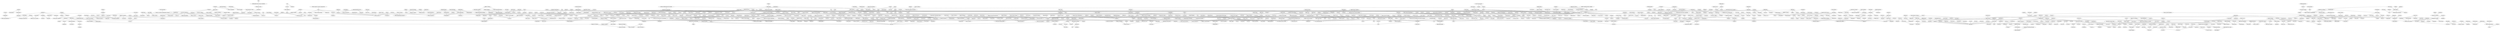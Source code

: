 strict graph layer2 {
	graph [name=layer2];
	node [label="\N"];
	4037	[label=Acalculia,
		src_id=169590,
		weight=0.0001243568080839089];
	581	[label=Disorientation,
		level=3,
		src_id=175277,
		weight=0.0002827095806385144];
	4037 -- 581	[level=3,
		weight=29.01];
	4904	[label=Polychondritis,
		src_id=183757,
		weight="5.404782619373531e-05"];
	4037 -- 4904	[level=3,
		weight=77.85];
	81	[label=Inflammation,
		level=1,
		src_id=178993,
		weight=0.0007692596857181851];
	111	[label=Migraine,
		level=2,
		src_id=180996,
		weight=0.0004977216535274074];
	81 -- 111	[level=1,
		weight=138.79];
	345	[label="Trigeminal neuralgia",
		level=3,
		src_id=187430,
		weight=0.0003455670332488097];
	81 -- 345	[level=3,
		weight=160.84];
	844	[label="Dry mouth",
		level=3,
		src_id=175420,
		weight=0.0003001925348368838];
	143	[label=Insomnia,
		level=2,
		src_id=179162,
		weight=0.0005135853216101772];
	844 -- 143	[level=3,
		weight=91.82];
	15	[label=Investigation,
		level=2,
		src_id=179385,
		weight=0.0006633937481634607];
	106	[label="Physical examination",
		level=1,
		src_id=183464,
		weight=0.0007161707666657242];
	15 -- 106	[level=2,
		weight=55.49];
	576	[label=Clarithromycin,
		level=3,
		src_id=1195,
		weight=0.00039158347431910383];
	1119	[label=Azithromycin,
		level=3,
		src_id=198,
		weight=0.0003239180831341709];
	576 -- 1119	[level=3,
		weight=188.85];
	43	[label=Morphine,
		level=2,
		src_id=286,
		weight=0.0006072009929645246];
	97	[label="Analgesic therapy",
		level=1,
		src_id=170274,
		weight=0.0008028809601891186];
	43 -- 97	[level=1,
		weight=138.79];
	144	[label="Endotracheal intubation",
		level=1,
		src_id=175952,
		weight=0.0010128806153906697];
	43 -- 144	[level=1,
		weight=231.54];
	257	[label=Naloxone,
		level=3,
		src_id=1167,
		weight=0.0003109292280345858];
	43 -- 257	[level=3,
		weight=110.16];
	583	[label="Liver function test",
		level=3,
		src_id=180083,
		weight=0.00029082791723698034];
	548	[label="Drug abuse",
		level=2,
		src_id=175347,
		weight=0.00046292407105903217];
	583 -- 548	[level=3,
		weight=200.8];
	516	[label="Blood creatine phosphokinase",
		level=3,
		src_id=172073,
		weight=0.00029182749540771825];
	590	[label=Rhabdomyolysis,
		level=3,
		src_id=185322,
		weight=0.0002814529933291773];
	516 -- 590	[level=3,
		weight=91.46];
	526	[label=Scar,
		level=3,
		src_id=185551,
		weight=0.00030780832600131835];
	309	[label="Local anaesthesia",
		level=2,
		src_id=180103,
		weight=0.000486713329612746];
	526 -- 309	[level=3,
		weight=100.9];
	4087	[label=Polypectomy,
		src_id=183791,
		weight="9.650204441920645e-05"];
	2532	[label=Polyp,
		src_id=183789,
		weight=0.00024378938752256103];
	4087 -- 2532	[level=3,
		weight=143.71];
	3347	[label=Hysteroscopy,
		level=3,
		src_id=178691,
		weight=0.00031966150316601244];
	4087 -- 3347	[level=3,
		weight=100.9];
	245	[label=Glycine,
		level=2,
		src_id=137,
		weight=0.0004608638159609308];
	786	[label=Taurine,
		src_id=1860,
		weight=0.00020605746964187416];
	245 -- 786	[level=2,
		weight=107.88];
	2849	[label="D-glucose",
		src_id=1821,
		weight=0.00018075027620456974];
	245 -- 2849	[level=3,
		weight=273.45];
	589	[label=Abacavir,
		level=3,
		src_id=1033,
		weight=0.0002706316431488912];
	675	[label=Nevirapine,
		level=3,
		src_id=229,
		weight=0.00029947140122172587];
	589 -- 675	[level=3,
		weight=139.48];
	632	[label=Allopurinol,
		level=3,
		src_id=426,
		weight=0.00031576428991519185];
	589 -- 632	[level=3,
		weight=157.53];
	783	[label=Lamivudine,
		level=2,
		src_id=695,
		weight=0.0004499483386807947];
	720	[label=Zidovudine,
		level=3,
		src_id=484,
		weight=0.0003114680434184323];
	783 -- 720	[level=3,
		weight=196.46];
	1127	[label=Stavudine,
		level=3,
		src_id=636,
		weight=0.000273955878933938];
	783 -- 1127	[level=2,
		weight=167.5];
	161	[label=Hemiparesis,
		level=3,
		src_id=177843,
		weight=0.00039353880376487814];
	412	[label="Muscle spasticity",
		level=3,
		src_id=181271,
		weight=0.0003003961844430695];
	161 -- 412	[level=3,
		weight=117.16];
	161 -- 144	[level=3,
		weight=91.82];
	3230	[label="Evening primrose oil",
		src_id=9213,
		weight=0.0002313898472974006];
	109	[label="Acetylsalicylic acid",
		level=2,
		src_id=931,
		weight=0.0005543455074504117];
	3230 -- 109	[level=2,
		weight=115.64];
	4796	[label="Excessive exercise",
		src_id=176247,
		weight=0.00017008852659578086];
	3230 -- 4796	[level=2,
		weight=379.0];
	242	[label="Completed suicide",
		level=2,
		src_id=174010,
		weight=0.0004416000046459869];
	2457	[label="Pregnancy test",
		level=3,
		src_id=184020,
		weight=0.0003314161063469755];
	242 -- 2457	[level=1,
		weight=143.71];
	80	[label=Lithium,
		level=2,
		src_id=1316,
		weight=0.0005186561225252553];
	242 -- 80	[level=1,
		weight=132.45];
	304	[label="Major depression",
		level=2,
		src_id=180375,
		weight=0.00046653563113462017];
	242 -- 304	[level=1,
		weight=250.75];
	210	[label="Feeling of relaxation",
		level=3,
		src_id=176630,
		weight=0.00035957102848884723];
	707	[label="Treatment failure",
		level=2,
		src_id=187369,
		weight=0.0005406501452833895];
	210 -- 707	[level=3,
		weight=67.6];
	779	[label=Leukopenia,
		level=3,
		src_id=179926,
		weight=0.00028814801091347255];
	300	[label=Thrombocytopenia,
		level=3,
		src_id=186955,
		weight=0.0004211700807721426];
	779 -- 300	[level=3,
		weight=101.25];
	2946	[label=Scleroderma,
		level=3,
		src_id=185612,
		weight=0.0002810808355746493];
	2025	[label=Hydroxychloroquine,
		level=3,
		src_id=1543,
		weight=0.00032548712322194936];
	2946 -- 2025	[level=3,
		weight=640.07];
	666	[label="Insulin Detemir",
		level=1,
		src_id=1281,
		weight=0.0007328184297236786];
	740	[label=Exenatide,
		level=2,
		src_id=1259,
		weight=0.0006624641365526804];
	666 -- 740	[level=2,
		weight=385.23];
	871	[label="Insulin Aspart",
		level=3,
		src_id=1280,
		weight=0.0003730864543005049];
	666 -- 871	[level=1,
		weight=500.5];
	591	[label=Tiotropium,
		level=1,
		src_id=1352,
		weight=0.0008634697952427359];
	666 -- 591	[level=1,
		weight=429.14];
	588	[label="Activated charcoal",
		level=3,
		src_id=8218,
		weight=0.00027941949543755875];
	1632	[label=Haemoperfusion,
		src_id=177669,
		weight=0.0001454157772795148];
	588 -- 1632	[level=3,
		weight=103.73];
	1823	[label="Peripheral nerve decompression",
		src_id=183182,
		weight=0.0001882933134694109];
	1823 -- 345	[level=3,
		weight=105.09];
	2729	[label=Radiculotomy,
		src_id=184739,
		weight=0.0001336250845858295];
	1823 -- 2729	[level=3,
		weight=114.92];
	537	[label=Promethazine,
		level=3,
		src_id=1053,
		weight=0.0002809031654695203];
	294	[label=Pethidine,
		level=3,
		src_id=443,
		weight=0.0004227619283704443];
	537 -- 294	[level=3,
		weight=93.33];
	505	[label="Blood bilirubin",
		level=3,
		src_id=171971,
		weight=0.0003360470220067995];
	511	[label="Salivary hypersecretion",
		level=3,
		src_id=185485,
		weight=0.0003879820553548662];
	505 -- 511	[level=3,
		weight=200.8];
	1680	[label=Fructose,
		src_id=3934,
		weight=0.00023420993569201398];
	508	[label=Metronidazole,
		level=3,
		src_id=902,
		weight=0.00042841408834438157];
	1680 -- 508	[level=2,
		weight=138.79];
	989	[label=Corn,
		level=3,
		src_id=8641,
		weight=0.0003139971286911414];
	1680 -- 989	[level=2,
		weight=180.07];
	1410	[label=Colitis,
		level=3,
		src_id=173903,
		weight=0.00035674504280276746];
	1680 -- 1410	[level=3,
		weight=125.88];
	220	[label="Folic Acid",
		level=3,
		src_id=150,
		weight=0.00035701437243077454];
	34	[label=Pregnancy,
		level=1,
		src_id=184014,
		weight=0.0007315656085678425];
	220 -- 34	[level=1,
		weight=152.04];
	279	[label="Lumbar puncture",
		level=1,
		src_id=180161,
		weight=0.0007393338383226371];
	220 -- 279	[level=1,
		weight=91.82];
	2744	[label=Methimazole,
		src_id=749,
		weight=0.000148495616594365];
	1966	[label=Sulfinpyrazone,
		src_id=1122,
		weight=0.0002592517296655318];
	2744 -- 1966	[level=3,
		weight=100.9];
	5301	[label=Florantyrone,
		src_id=7927,
		weight="6.019530918771589e-05"];
	2744 -- 5301	[level=3,
		weight=100.9];
	1531	[label=Piperacillin,
		src_id=310,
		weight=0.00024345262625019646];
	1913	[label=Cefuroxime,
		src_id=1096,
		weight=0.00022195298662442084];
	1531 -- 1913	[level=3,
		weight=112.0];
	1957	[label=Tazobactam,
		src_id=1538,
		weight=0.00017574530763379427];
	1531 -- 1957	[level=3,
		weight=429.14];
	4295	[label="Polycythaemia vera",
		src_id=183763,
		weight=0.00012235613231354698];
	3806	[label=Hydroxyurea,
		src_id=991,
		weight=0.00015950551397581945];
	4295 -- 3806	[level=3,
		weight=188.31];
	3547	[label="Essential thrombocythaemia",
		src_id=176215,
		weight=0.00016190230158814374];
	4295 -- 3547	[level=3,
		weight=231.54];
	1045	[label=Perospirone,
		level=3,
		src_id=7878,
		weight=0.00040045933789840916];
	689	[label=Caspofungin,
		level=1,
		src_id=507,
		weight=0.0008793276447376148];
	1045 -- 689	[level=3,
		weight=250.75];
	640	[label=Ivabradine,
		level=2,
		src_id=8028,
		weight=0.0006195518269108849];
	640 -- 689	[level=2,
		weight=286.43];
	906	[label=Dysmorphism,
		level=3,
		src_id=175488,
		weight=0.0002686526124852453];
	793	[label="Blood ketone body",
		level=1,
		src_id=172233,
		weight=0.0008226966849958868];
	906 -- 793	[level=3,
		weight=100.9];
	90	[label=Ketamine,
		level=2,
		src_id=1205,
		weight=0.000541669949715496];
	303	[label=Rifampicin,
		level=2,
		src_id=1030,
		weight=0.0004366163787532482];
	90 -- 303	[level=2,
		weight=100.9];
	90 -- 144	[level=2,
		weight=167.5];
	62	[label=Midazolam,
		level=2,
		src_id=669,
		weight=0.0005555412485452664];
	90 -- 62	[level=2,
		weight=96.14];
	1612	[label="Bulimia nervosa",
		src_id=172802,
		weight=0.00019900963403197063];
	422	[label=Buspirone,
		level=3,
		src_id=479,
		weight=0.0002923113698608464];
	1612 -- 422	[level=3,
		weight=100.9];
	149	[label=Schizophrenia,
		level=2,
		src_id=185574,
		weight=0.00043904374045073406];
	1612 -- 149	[level=3,
		weight=213.03];
	4467	[label="Carotid artery stenosis",
		src_id=173184,
		weight="6.273371962891032e-05"];
	4618	[label="Renal artery stenosis",
		src_id=185005,
		weight=0.00013487264006204036];
	4467 -- 4618	[level=3,
		weight=91.82];
	5075	[label="Ewing's sarcoma",
		src_id=176237,
		weight=0.00010314933902990586];
	4467 -- 5075	[level=3,
		weight=100.9];
	182	[label=Thiopental,
		level=2,
		src_id=586,
		weight=0.00043492038333400754];
	160	[label=Propofol,
		level=1,
		src_id=804,
		weight=0.0008170600758948898];
	182 -- 160	[level=2,
		weight=102.48];
	633	[label=Succinylcholine,
		level=3,
		src_id=193,
		weight=0.00029922054533669355];
	182 -- 633	[level=3,
		weight=89.89];
	1415	[label=Measles,
		src_id=180606,
		weight=0.00021238703537835506];
	2731	[label=Mumps,
		src_id=181227,
		weight=0.00024948541732632386];
	1415 -- 2731	[level=3,
		weight=148.39];
	815	[label="Atonic seizures",
		level=3,
		src_id=171063,
		weight=0.0003334466931325102];
	1415 -- 815	[level=3,
		weight=100.9];
	68	[label=Nausea,
		level=1,
		src_id=181546,
		weight=0.0009960979336730263];
	196	[label="Decreased appetite",
		level=3,
		src_id=174910,
		weight=0.00037780017075184075];
	68 -- 196	[level=3,
		weight=143.71];
	68 -- 160	[level=1,
		weight=200.8];
	362	[label=Hepatotoxicity,
		level=3,
		src_id=178055,
		weight=0.0003080438139772567];
	68 -- 362	[level=3,
		weight=154.69];
	1169	[label=Polydipsia,
		src_id=183765,
		weight=0.00020287265382626474];
	68 -- 1169	[level=3,
		weight=77.85];
	352	[label=Dehydration,
		level=3,
		src_id=174932,
		weight=0.0003686167164331496];
	68 -- 352	[level=3,
		weight=77.85];
	582	[label="Vision blurred",
		level=3,
		src_id=188580,
		weight=0.0003016816575267418];
	68 -- 582	[level=3,
		weight=77.85];
	41	[label=Vomiting,
		level=1,
		src_id=188709,
		weight=0.0009932254743648535];
	68 -- 41	[level=1,
		weight=132.62];
	573	[label=Alopecia,
		level=3,
		src_id=170026,
		weight=0.0003461512080874324];
	68 -- 573	[level=3,
		weight=77.85];
	92	[label=Dizziness,
		level=1,
		src_id=175317,
		weight=0.0008378243477145591];
	68 -- 92	[level=1,
		weight=132.97];
	209	[label="Laboratory test",
		level=2,
		src_id=179654,
		weight=0.0005217621393613566];
	42	[label=Topiramate,
		level=2,
		src_id=264,
		weight=0.000565417588978987];
	209 -- 42	[level=2,
		weight=116.83];
	909	[label="Urine analysis",
		level=3,
		src_id=187884,
		weight=0.0003743630344061708];
	209 -- 909	[level=1,
		weight=334.0];
	44	[label="Blood pressure",
		level=1,
		src_id=172305,
		weight=0.0009486490153014943];
	209 -- 44	[level=1,
		weight=125.88];
	6	[label=Phenytoin,
		level=1,
		src_id=243,
		weight=0.0009228154423951928];
	209 -- 6	[level=1,
		weight=121.57];
	4130	[label="Chronic myeloid leukaemia",
		src_id=173721,
		weight=0.00011771036903522345];
	271	[label=Imatinib,
		level=1,
		src_id=606,
		weight=0.0008930823862417737];
	4130 -- 271	[level=3,
		weight=96.14];
	4130 -- 3806	[level=3,
		weight=96.14];
	602	[label=Metastasis,
		level=3,
		src_id=180907,
		weight=0.00028248325645678564];
	610	[label="Metastatic neoplasm",
		level=3,
		src_id=180917,
		weight=0.00031949578143790146];
	602 -- 610	[level=3,
		weight=102.54];
	753	[label=Tocilizumab,
		level=2,
		src_id=5528,
		weight=0.0006154134167625618];
	587	[label=Lumiracoxib,
		level=1,
		src_id=1266,
		weight=0.000760448692830453];
	753 -- 587	[level=2,
		weight=318.86];
	966	[label=Telmisartan,
		level=3,
		src_id=952,
		weight=0.00032863937851760667];
	659	[label=Valsartan,
		level=3,
		src_id=168,
		weight=0.0003451040349833565];
	966 -- 659	[level=3,
		weight=107.28];
	2820	[label=Candesartan,
		src_id=10954,
		weight=0.0001361819727726542];
	966 -- 2820	[level=3,
		weight=182.64];
	457	[label=Hydrochlorothiazide,
		level=3,
		src_id=985,
		weight=0.0003467979338715471];
	966 -- 457	[level=3,
		weight=188.31];
	497	[label=Dutasteride,
		level=1,
		src_id=1110,
		weight=0.0010300789134302269];
	966 -- 497	[level=3,
		weight=112.0];
	428	[label="Darbepoetin alfa",
		level=1,
		src_id=12,
		weight=0.0010129274041265023];
	459	[label=Prasterone,
		level=2,
		src_id=1633,
		weight=0.0004559143523149565];
	428 -- 459	[level=2,
		weight=164.1];
	322	[label=Alemtuzumab,
		level=1,
		src_id=82,
		weight=0.0011133451830804997];
	428 -- 322	[level=1,
		weight=480.52];
	629	[label=Efalizumab,
		level=1,
		src_id=90,
		weight=0.0008119471057986142];
	428 -- 629	[level=1,
		weight=474.21];
	517	[label=Pimecrolimus,
		level=1,
		src_id=327,
		weight=0.0009915391499522041];
	428 -- 517	[level=1,
		weight=400.6];
	601	[label=Ximelagatran,
		level=2,
		src_id=4620,
		weight=0.0006574546048704421];
	428 -- 601	[level=2,
		weight=391.91];
	789	[label=Alefacept,
		level=2,
		src_id=87,
		weight=0.0005564106897322968];
	428 -- 789	[level=2,
		weight=389.5];
	608	[label=Telithromycin,
		level=1,
		src_id=962,
		weight=0.0008932092135476258];
	428 -- 608	[level=1,
		weight=474.21];
	859	[label=Teriparatide,
		level=2,
		src_id=5535,
		weight=0.00049316584108434];
	428 -- 859	[level=2,
		weight=316.47];
	3853	[label=Tonsillectomy,
		src_id=187153,
		weight="5.4765729452534016e-05"];
	3650	[label=Adenoidectomy,
		src_id=169794,
		weight="9.814038850786618e-05"];
	3853 -- 3650	[level=3,
		weight=75.47];
	809	[label="Premature baby",
		level=3,
		src_id=184036,
		weight=0.0003614885596190946];
	3853 -- 809	[level=3,
		weight=74.1];
	2763	[label=Peritonitis,
		src_id=183270,
		weight=0.00016643746773535925];
	4121	[label="Peritonitis bacterial",
		src_id=183271,
		weight="7.894891175387337e-05"];
	2763 -- 4121	[level=3,
		weight=72.36];
	976	[label=Laparotomy,
		level=3,
		src_id=179716,
		weight=0.0003475712032637533];
	2763 -- 976	[level=3,
		weight=52.67];
	1457	[label="Cardiac index",
		src_id=173054,
		weight=0.000265250076732964];
	2160	[label="Stroke volume",
		src_id=186476,
		weight=0.00018325255463425905];
	1457 -- 2160	[level=3,
		weight=135.01];
	1265	[label="Coronary artery bypass",
		level=3,
		src_id=174451,
		weight=0.000279186031782416];
	1457 -- 1265	[level=3,
		weight=112.0];
	797	[label="Mean arterial pressure",
		level=3,
		src_id=180584,
		weight=0.00027888089644767706];
	1457 -- 797	[level=3,
		weight=64.43];
	33	[label=Headache,
		level=1,
		src_id=177790,
		weight=0.00077696988333892];
	33 -- 111	[level=1,
		weight=120.22];
	114	[label=Fatigue,
		level=2,
		src_id=176597,
		weight=0.0006791365627773052];
	33 -- 114	[level=2,
		weight=122.09];
	33 -- 92	[level=1,
		weight=207.69];
	435	[label=Hypoaesthesia,
		level=3,
		src_id=178564,
		weight=0.0004190003596316021];
	141	[label=Baclofen,
		level=2,
		src_id=172,
		weight=0.0004601660297580367];
	435 -- 141	[level=3,
		weight=91.82];
	446	[label=Urea,
		level=3,
		src_id=3677,
		weight=0.00030886546341396347];
	446 -- 793	[level=3,
		weight=100.9];
	525	[label="Stevens-Johnson syndrome",
		level=3,
		src_id=186406,
		weight=0.00027717146794070256];
	525 -- 632	[level=3,
		weight=95.04];
	328	[label=Ritonavir,
		level=2,
		src_id=492,
		weight=0.00045943658932954054];
	655	[label=Efavirenz,
		level=3,
		src_id=612,
		weight=0.0003065514488441847];
	328 -- 655	[level=3,
		weight=155.61];
	571	[label="Tenofovir disoproxil",
		level=1,
		src_id=291,
		weight=0.0009357611255514337];
	328 -- 571	[level=2,
		weight=300.7];
	89	[label="Drug tolerance",
		level=2,
		src_id=175408,
		weight=0.0004826281228745327];
	61	[label=Clonazepam,
		level=2,
		src_id=1052,
		weight=0.000556385863447892];
	89 -- 61	[level=2,
		weight=79.87];
	354	[label="Affective disorder",
		level=3,
		src_id=169893,
		weight=0.00031400191350428226];
	383	[label=Malaise,
		level=3,
		src_id=180380,
		weight=0.0003216514175791428];
	354 -- 383	[level=3,
		weight=100.9];
	1239	[label="Substance use",
		src_id=186529,
		weight=0.00017824046485430834];
	354 -- 1239	[level=3,
		weight=100.9];
	293	[label=Blister,
		level=3,
		src_id=171902,
		weight=0.0002786307585368486];
	424	[label=Discomfort,
		level=2,
		src_id=175264,
		weight=0.0005578922595296999];
	293 -- 424	[level=3,
		weight=100.9];
	870	[label=Yohimbine,
		src_id=1337,
		weight=0.00022668287031943213];
	651	[label=Prazosin,
		level=3,
		src_id=446,
		weight=0.0002985395424692734];
	870 -- 651	[level=3,
		weight=163.8];
	163	[label=Clonidine,
		level=2,
		src_id=562,
		weight=0.0004535635236667316];
	870 -- 163	[level=3,
		weight=131.61];
	1070	[label=Tigecycline,
		level=3,
		src_id=547,
		weight=0.0003579378333741328];
	1070 -- 689	[level=3,
		weight=308.38];
	273	[label=Mania,
		level=3,
		src_id=180503,
		weight=0.00039438919497453937];
	649	[label="Bipolar I disorder",
		level=3,
		src_id=171760,
		weight=0.00027872868591744633];
	273 -- 649	[level=3,
		weight=212.75];
	273 -- 80	[level=3,
		weight=294.82];
	1907	[label=Oestrone,
		src_id=182187,
		weight=0.0002046776295663519];
	460	[label=Estradiol,
		level=2,
		src_id=769,
		weight=0.0004622404590027684];
	1907 -- 460	[level=2,
		weight=119.78];
	1480	[label=Triclosan,
		src_id=7593,
		weight=0.00023963090976026716];
	1907 -- 1480	[level=2,
		weight=120.35];
	311	[label=Haemodialysis,
		level=3,
		src_id=177615,
		weight=0.00036179148976451815];
	1632 -- 311	[level=3,
		weight=97.0];
	673	[label=Dysplasia,
		src_id=175498,
		weight=0.00021634700358681385];
	396	[label="Cortical dysplasia",
		level=3,
		src_id=174475,
		weight=0.0002766383380810223];
	673 -- 396	[level=3,
		weight=122.88];
	261	[label=Apnoea,
		level=2,
		src_id=170739,
		weight=0.0005365943483680736];
	673 -- 261	[level=3,
		weight=100.9];
	821	[label=Ertapenem,
		level=3,
		src_id=294,
		weight=0.0003582751730199862];
	821 -- 608	[level=3,
		weight=215.07];
	717	[label=Osteoporosis,
		level=3,
		src_id=182448,
		weight=0.0002815309111107074];
	1507	[label=Osteopenia,
		src_id=182445,
		weight=0.00026229974521812356];
	717 -- 1507	[level=3,
		weight=100.75];
	973	[label="Nuclear magnetic resonance imaging brain",
		level=3,
		src_id=181957,
		weight=0.0002867651776393248];
	447	[label=Zinc,
		level=2,
		src_id=1526,
		weight=0.0005178390517036677];
	973 -- 447	[level=3,
		weight=100.9];
	566	[label=Trazodone,
		level=3,
		src_id=643,
		weight=0.00027463164186295987];
	1277	[label=Maprotiline,
		src_id=920,
		weight=0.00016754246633614276];
	566 -- 1277	[level=3,
		weight=64.09];
	183	[label=Hyponatraemia,
		level=3,
		src_id=178612,
		weight=0.0003498585881420525];
	36	[label=Pyrexia,
		level=1,
		src_id=184658,
		weight=0.0012168597746504836];
	183 -- 36	[level=3,
		weight=91.82];
	665	[label="Central nervous system lesion",
		src_id=173311,
		weight=0.00020536683086394902];
	178	[label=Biopsy,
		level=2,
		src_id=171540,
		weight=0.0004391464647934351];
	665 -- 178	[level=2,
		weight=96.14];
	665 -- 548	[level=2,
		weight=100.9];
	1362	[label=Cardioversion,
		src_id=173159,
		weight=0.00018142781187562118];
	644	[label="Atrial fibrillation",
		level=3,
		src_id=171069,
		weight=0.0002762076179509048];
	1362 -- 644	[level=3,
		weight=71.11];
	994	[label="Ventricular fibrillation",
		src_id=188440,
		weight=0.0002528562979284939];
	1362 -- 994	[level=3,
		weight=72.82];
	262	[label=Diphenhydramine,
		level=3,
		src_id=1059,
		weight=0.00036561002365289176];
	1509	[label=Chlorphenamine,
		src_id=1098,
		weight=0.00021927335879745447];
	262 -- 1509	[level=3,
		weight=65.19];
	142	[label="Clonic convulsion",
		level=3,
		src_id=173791,
		weight=0.0004026255279894073];
	744	[label=Myalgia,
		level=3,
		src_id=181289,
		weight=0.0003928781291128897];
	142 -- 744	[level=3,
		weight=182.64];
	2383	[label=Pazufloxacin,
		src_id=9444,
		weight=0.00010642778334842024];
	3499	[label=Sparfloxacin,
		src_id=1192,
		weight=0.0001264247640170476];
	2383 -- 3499	[level=3,
		weight=182.64];
	967	[label=Tositumomab,
		level=2,
		src_id=77,
		weight=0.0004583440221314259];
	2383 -- 967	[level=3,
		weight=100.9];
	1041	[label="Platelet count",
		level=3,
		src_id=183593,
		weight=0.0002819937109793129];
	1125	[label="Fibrinogen Human",
		src_id=8162,
		weight=0.0002508029205855092];
	1041 -- 1125	[level=3,
		weight=103.7];
	1259	[label="Hepatic enzyme increased",
		level=3,
		src_id=177895,
		weight=0.0002852218549602924];
	1041 -- 1259	[level=3,
		weight=82.0];
	462	[label="Respiratory rate",
		level=2,
		src_id=185143,
		weight=0.00048193022887532694];
	462 -- 2457	[level=1,
		weight=154.69];
	266	[label="Body temperature",
		level=3,
		src_id=172449,
		weight=0.00034691384166662557];
	462 -- 266	[level=3,
		weight=100.9];
	297	[label=Paraesthesia,
		level=2,
		src_id=182787,
		weight=0.00046813965381536563];
	462 -- 297	[level=2,
		weight=100.9];
	417	[label="Oxygen saturation",
		level=2,
		src_id=182603,
		weight=0.0006988962305931469];
	462 -- 417	[level=1,
		weight=198.16];
	1930	[label="Metabolic syndrome",
		src_id=180825,
		weight=0.00021484819572396255];
	3114	[label="Central obesity",
		src_id=173318,
		weight=0.0001378455081001559];
	1930 -- 3114	[level=3,
		weight=125.88];
	1718	[label="Insulin resistance",
		src_id=179186,
		weight=0.00023266835202627274];
	1930 -- 1718	[level=3,
		weight=173.24];
	1379	[label=Spinach,
		level=3,
		src_id=8638,
		weight=0.0003124507167793493];
	5609	[label="Lima bean",
		src_id=8610,
		weight=0.00013290680120496204];
	1379 -- 5609	[level=3,
		weight=236.06];
	2230	[label=Grape,
		src_id=8603,
		weight=0.00021511542710881348];
	1379 -- 2230	[level=3,
		weight=132.45];
	158	[label=Autopsy,
		level=3,
		src_id=171164,
		weight=0.00033858226277782004];
	484	[label="Sudden death",
		level=3,
		src_id=186539,
		weight=0.00030968428894638766];
	158 -- 484	[level=3,
		weight=46.72];
	2285	[label="Activated partial thromboplastin time",
		src_id=169717,
		weight=0.00025304721344541245];
	2141	[label="Von Willebrand Factor Human",
		src_id=10756,
		weight=0.0002428420346046317];
	2285 -- 2141	[level=3,
		weight=125.88];
	1065	[label="Prothrombin time",
		level=3,
		src_id=184353,
		weight=0.00028266502234777313];
	2285 -- 1065	[level=3,
		weight=204.88];
	260	[label=Obesity,
		level=3,
		src_id=181982,
		weight=0.00037359855878822917];
	924	[label=Overweight,
		src_id=182592,
		weight=0.00024751530726011884];
	260 -- 924	[level=3,
		weight=113.18];
	151	[label="Bipolar disorder",
		level=3,
		src_id=171758,
		weight=0.0004128679389970426];
	13	[label=Lamotrigine,
		level=1,
		src_id=542,
		weight=0.0007095421251739463];
	151 -- 13	[level=3,
		weight=177.86];
	685	[label=Ixabepilone,
		level=1,
		src_id=4567,
		weight=0.0007320676644013988];
	1118	[label=Alvocidib,
		level=3,
		src_id=3300,
		weight=0.00027025834546784276];
	685 -- 1118	[level=3,
		weight=273.45];
	594	[label=Cetuximab,
		level=1,
		src_id=2,
		weight=0.0009217109554026744];
	685 -- 594	[level=1,
		weight=429.14];
	453	[label="Human Serum Albumin",
		src_id=61,
		weight=0.0002638587625933606];
	205	[label="Blood albumin",
		level=3,
		src_id=171917,
		weight=0.00033919658454337117];
	453 -- 205	[level=3,
		weight=157.89];
	234	[label=Dialysis,
		level=3,
		src_id=175180,
		weight=0.0003198794419322458];
	453 -- 234	[level=2,
		weight=123.57];
	171	[label=Warfarin,
		level=2,
		src_id=668,
		weight=0.0004839760982482839];
	453 -- 171	[level=2,
		weight=143.48];
	302	[label=Cough,
		level=3,
		src_id=174493,
		weight=0.00035991057358054804];
	302 -- 309	[level=3,
		weight=100.9];
	399	[label=Atenolol,
		level=3,
		src_id=325,
		weight=0.0003509870928289244];
	388	[label=Metoprolol,
		level=3,
		src_id=255,
		weight=0.0003374749724364463];
	399 -- 388	[level=3,
		weight=129.21];
	482	[label=Sulfamethoxazole,
		level=3,
		src_id=1001,
		weight=0.0004279547550201465];
	399 -- 482	[level=3,
		weight=114.03];
	2439	[label=Sulindac,
		src_id=592,
		weight=0.00019169910531982508];
	2848	[label="Cyproterone acetate",
		src_id=4561,
		weight=0.00013385219689486598];
	2439 -- 2848	[level=3,
		weight=87.87];
	2439 -- 5301	[level=3,
		weight=84.25];
	107	[label=Hypersensitivity,
		level=1,
		src_id=178510,
		weight=0.0009967204508806158];
	204	[label=Lethargy,
		level=2,
		src_id=179887,
		weight=0.0005244063670657153];
	107 -- 204	[level=2,
		weight=143.71];
	225	[label=Anaemia,
		level=2,
		src_id=170190,
		weight=0.0005127355462544999];
	107 -- 225	[level=2,
		weight=100.9];
	140	[label=Dementia,
		level=2,
		src_id=174971,
		weight=0.0006017855023373561];
	107 -- 140	[level=2,
		weight=143.71];
	490	[label="Cardiac failure",
		level=3,
		src_id=173035,
		weight=0.00034682765896071257];
	107 -- 490	[level=3,
		weight=91.82];
	635	[label="Alcohol abuse",
		level=3,
		src_id=169954,
		weight=0.00029037030871630114];
	107 -- 635	[level=1,
		weight=182.64];
	549	[label="Blood pressure systolic",
		level=3,
		src_id=172330,
		weight=0.0003300051303593498];
	107 -- 549	[level=3,
		weight=100.9];
	818	[label="Liver disorder",
		level=3,
		src_id=180082,
		weight=0.00026757281632952274];
	107 -- 818	[level=3,
		weight=100.9];
	194	[label=Hallucination,
		level=3,
		src_id=177734,
		weight=0.00043250157107098896];
	107 -- 194	[level=2,
		weight=167.5];
	46	[label=Hypertension,
		level=2,
		src_id=178519,
		weight=0.0006130329413189458];
	107 -- 46	[level=2,
		weight=167.5];
	107 -- 144	[level=1,
		weight=177.29];
	975	[label=Agranulocytosis,
		src_id=169910,
		weight=0.00023113151263478475];
	107 -- 975	[level=3,
		weight=100.9];
	361	[label=Hyperglycaemia,
		level=3,
		src_id=178459,
		weight=0.0003064521586740503];
	107 -- 361	[level=3,
		weight=100.9];
	393	[label=Restlessness,
		level=3,
		src_id=185171,
		weight=0.0003257961076846331];
	107 -- 393	[level=3,
		weight=100.9];
	104	[label=Hypotension,
		level=1,
		src_id=178653,
		weight=0.0009218299186665735];
	107 -- 104	[level=1,
		weight=223.0];
	1608	[label="Peripheral sensory neuropathy",
		src_id=183206,
		weight=0.0002284452176655513];
	1943	[label=Oxaliplatin,
		src_id=513,
		weight=0.00022624476731949428];
	1608 -- 1943	[level=2,
		weight=193.79];
	159	[label="Developmental delay",
		level=2,
		src_id=175069,
		weight=0.0004699891525055154];
	1608 -- 159	[level=2,
		weight=91.82];
	288	[label=Amphetamine,
		level=2,
		src_id=173,
		weight=0.0004581386490473747];
	436	[label=Methylphenidate,
		level=3,
		src_id=411,
		weight=0.0002877839499284373];
	288 -- 436	[level=3,
		weight=168.77];
	690	[label=Dextroamphetamine,
		level=3,
		src_id=1510,
		weight=0.00032980397010868423];
	288 -- 690	[level=2,
		weight=813.44];
	1147	[label="L-Lysine",
		level=3,
		src_id=116,
		weight=0.00042620844007412723];
	1147 -- 2849	[level=3,
		weight=300.7];
	1036	[label=Methionine,
		src_id=126,
		weight=0.0002456068361311534];
	1147 -- 1036	[level=3,
		weight=364.27];
	507	[label=Rosuvastatin,
		level=1,
		src_id=1082,
		weight=0.0007777704093352201];
	343	[label=Gefitinib,
		level=1,
		src_id=308,
		weight=0.0011314963743790413];
	507 -- 343	[level=1,
		weight=408.0];
	1035	[label="Amphotericin B",
		level=3,
		src_id=667,
		weight=0.0003273327174800138];
	3063	[label=Flucytosine,
		src_id=1083,
		weight=0.00011796941729535813];
	1035 -- 3063	[level=3,
		weight=91.82];
	1072	[label="Urinary retention",
		level=3,
		src_id=187841,
		weight=0.0003382866573669456];
	731	[label=Hyperaesthesia,
		level=3,
		src_id=178414,
		weight=0.0003172931373179127];
	1072 -- 731	[level=3,
		weight=100.9];
	1072 -- 92	[level=3,
		weight=200.8];
	2386	[label=Phenethylamine,
		src_id=4077,
		weight=0.00012358378062606878];
	3061	[label=Cathinone,
		src_id=1494,
		weight=0.0001212008420984027];
	2386 -- 3061	[level=2,
		weight=215.07];
	1933	[label=Pea,
		src_id=8621,
		weight=0.00013229347194546273];
	2386 -- 1933	[level=2,
		weight=174.74];
	18	[label=Depression,
		level=1,
		src_id=175023,
		weight=0.0007207416873454991];
	13 -- 18	[level=1,
		weight=142.24];
	24	[label="Grand mal convulsion",
		level=2,
		src_id=177516,
		weight=0.0005931139231688464];
	13 -- 24	[level=2,
		weight=75.61];
	7	[label="Valproic Acid",
		level=1,
		src_id=304,
		weight=0.0007739591523247016];
	13 -- 7	[level=1,
		weight=172.8];
	1	[label=Convulsion,
		level=1,
		src_id=174366,
		weight=0.00211179083454676];
	13 -- 1	[level=1,
		weight=101.67];
	251	[label=Dissociation,
		level=3,
		src_id=175285,
		weight=0.0002702812513408978];
	1881	[label=Depersonalisation,
		src_id=175018,
		weight=0.00015345100497680765];
	251 -- 1881	[level=3,
		weight=49.73];
	287	[label=Aura,
		level=3,
		src_id=171120,
		weight=0.0003351574925368142];
	111 -- 287	[level=3,
		weight=194.36];
	267	[label=Asthma,
		level=3,
		src_id=171037,
		weight=0.00039803948739699683];
	111 -- 267	[level=3,
		weight=250.75];
	719	[label=Rofecoxib,
		level=3,
		src_id=520,
		weight=0.0003836120759422941];
	577	[label=Celecoxib,
		level=3,
		src_id=471,
		weight=0.00027898190006182914];
	719 -- 577	[level=3,
		weight=70.38];
	719 -- 517	[level=3,
		weight=149.0];
	1578	[label=Nimesulide,
		src_id=4466,
		weight=0.00019311064142888863];
	719 -- 1578	[level=3,
		weight=103.46];
	493	[label=Amoxicillin,
		level=3,
		src_id=1044,
		weight=0.00034607730771065706];
	1158	[label=Clavulanate,
		level=3,
		src_id=752,
		weight=0.0003463501600277566];
	493 -- 1158	[level=3,
		weight=265.18];
	170	[label=Cocaine,
		level=3,
		src_id=893,
		weight=0.0003986491459499609];
	291	[label="Toxicologic test",
		level=3,
		src_id=187231,
		weight=0.0004185311511344459];
	170 -- 291	[level=3,
		weight=182.64];
	134	[label=Dexamethasone,
		level=3,
		src_id=1218,
		weight=0.0004142786211117775];
	134 -- 279	[level=3,
		weight=91.82];
	219	[label=Chlordiazepoxide,
		level=3,
		src_id=464,
		weight=0.00035066425072361715];
	296	[label=Oxazepam,
		level=3,
		src_id=828,
		weight=0.0003111712282287126];
	219 -- 296	[level=3,
		weight=108.01];
	116	[label="Complex partial seizures",
		level=2,
		src_id=174011,
		weight=0.00048758865940039714];
	167	[label="Tonic convulsion",
		level=2,
		src_id=187142,
		weight=0.000467747021261856];
	116 -- 167	[level=2,
		weight=112.0];
	450	[label=Vertigo,
		level=3,
		src_id=188478,
		weight=0.00032179943750032855];
	116 -- 450	[level=3,
		weight=72.36];
	3	[label=Diazepam,
		level=1,
		src_id=815,
		weight=0.0012517380471426484];
	14	[label=Pain,
		level=1,
		src_id=182630,
		weight=0.0010222469427316261];
	3 -- 14	[level=1,
		weight=152.36];
	37	[label=Benzodiazepine,
		level=2,
		src_id=10185,
		weight=0.0007014856749394889];
	3 -- 37	[level=1,
		weight=140.1];
	901	[label=Embolism,
		level=3,
		src_id=175772,
		weight=0.0003398215528889596];
	353	[label="X-ray",
		level=3,
		src_id=188917,
		weight=0.0002776696669116836];
	901 -- 353	[level=3,
		weight=169.25];
	197	[label="Amino acids",
		level=2,
		src_id=8309,
		weight=0.00047212821584172307];
	786 -- 197	[level=2,
		weight=107.72];
	254	[label="Adverse event",
		level=2,
		src_id=169885,
		weight=0.0005310497905887271];
	204 -- 254	[level=2,
		weight=112.0];
	148	[label="Blood chloride",
		level=3,
		src_id=172018,
		weight=0.00034802188574544835];
	204 -- 148	[level=3,
		weight=100.9];
	198	[label=Sepsis,
		level=2,
		src_id=185748,
		weight=0.0005066467914801449];
	204 -- 198	[level=2,
		weight=100.9];
	334	[label=Digoxin,
		level=3,
		src_id=379,
		weight=0.00036372310068236955];
	175	[label=Theophylline,
		level=3,
		src_id=268,
		weight=0.0003839987710288989];
	334 -- 175	[level=3,
		weight=89.28];
	320	[label=Quinidine,
		level=3,
		src_id=894,
		weight=0.00033332265517268595];
	334 -- 320	[level=3,
		weight=83.7];
	364	[label=Atazanavir,
		level=1,
		src_id=1056,
		weight=0.0008467201524450459];
	385	[label=Adalimumab,
		level=1,
		src_id=50,
		weight=0.0008961570859649793];
	364 -- 385	[level=1,
		weight=375.63];
	985	[label="Full blood count",
		level=3,
		src_id=176934,
		weight=0.00035397171026120485];
	2457 -- 985	[level=2,
		weight=154.69];
	618	[label=Neoplasm,
		level=3,
		src_id=181635,
		weight=0.00032336962309717493];
	208	[label=Vigabatrin,
		level=2,
		src_id=1064,
		weight=0.0005239705141923199];
	618 -- 208	[level=3,
		weight=100.9];
	64	[label="Loss of consciousness",
		level=2,
		src_id=180127,
		weight=0.000526385005275503];
	2727	[label=Volvulus,
		src_id=188707,
		weight=0.00015229133519954402];
	64 -- 2727	[level=2,
		weight=100.9];
	193	[label=Syncope,
		level=3,
		src_id=186636,
		weight=0.0004303670744490696];
	64 -- 193	[level=3,
		weight=106.46];
	433	[label="Induction of anaesthesia",
		level=3,
		src_id=178931,
		weight=0.0003888977956616897];
	233	[label=Premedication,
		level=3,
		src_id=184047,
		weight=0.000382230655275289];
	433 -- 233	[level=3,
		weight=96.91];
	433 -- 160	[level=3,
		weight=120.81];
	264	[label="Lymphocyte count",
		level=3,
		src_id=180276,
		weight=0.00037158160284934917];
	86	[label=Hypoxia,
		level=1,
		src_id=178678,
		weight=0.0007406286929741318];
	264 -- 86	[level=3,
		weight=100.9];
	1105	[label=Hydrocodone,
		level=3,
		src_id=942,
		weight=0.00029899155468833305];
	223	[label=Nicotine,
		level=3,
		src_id=175,
		weight=0.0003771815512427376];
	1105 -- 223	[level=2,
		weight=111.31];
	65	[label=Acetaminophen,
		level=1,
		src_id=307,
		weight=0.0008974722409844956];
	1105 -- 65	[level=2,
		weight=328.51];
	721	[label=Plasmapheresis,
		level=3,
		src_id=183563,
		weight=0.0003037630116374883];
	721 -- 793	[level=3,
		weight=100.9];
	495	[label="Cerebral ischaemia",
		src_id=173385,
		weight=0.00025864391015602755];
	145	[label=Ischaemia,
		level=3,
		src_id=179440,
		weight=0.00036767248551258466];
	495 -- 145	[level=3,
		weight=124.52];
	495 -- 548	[level=3,
		weight=100.9];
	541	[label=Clomipramine,
		level=3,
		src_id=1226,
		weight=0.000279523206674932];
	541 -- 1277	[level=3,
		weight=91.44];
	544	[label=Fluvoxamine,
		level=3,
		src_id=167,
		weight=0.0002743256733096234];
	541 -- 544	[level=3,
		weight=81.34];
	152	[label=Barbiturates,
		level=2,
		src_id=171262,
		weight=0.0004715154954309534];
	2200	[label=Stillbirth,
		level=3,
		src_id=186413,
		weight=0.00030533711080161493];
	152 -- 2200	[level=2,
		weight=265.44];
	129	[label=Pentobarbital,
		level=3,
		src_id=303,
		weight=0.00039657223869305765];
	152 -- 129	[level=3,
		weight=63.68];
	1563	[label="Cleft lip",
		level=3,
		src_id=173778,
		weight=0.0002944628229632215];
	152 -- 1563	[level=2,
		weight=158.74];
	3236	[label="Neuropsychiatric lupus",
		src_id=181769,
		weight="8.253057812957421e-05"];
	2701	[label="Lupus nephritis",
		src_id=180222,
		weight=0.00014300885461553716];
	3236 -- 2701	[level=3,
		weight=80.92];
	3236 -- 2025	[level=3,
		weight=97.68];
	1488	[label=Histidine,
		src_id=110,
		weight=0.00021745243715343384];
	1960	[label="L-Valine",
		level=3,
		src_id=153,
		weight=0.0003921289541362487];
	1488 -- 1960	[level=3,
		weight=334.0];
	348	[label=Histamine,
		level=3,
		src_id=5011,
		weight=0.0003151173191702408];
	1488 -- 348	[level=3,
		weight=106.91];
	518	[label=Metformin,
		level=3,
		src_id=321,
		weight=0.00032764051956501485];
	2035	[label=Sitagliptin,
		src_id=1244,
		weight=0.00011435398484336106];
	518 -- 2035	[level=3,
		weight=100.9];
	3003	[label="Etidronic acid",
		src_id=1061,
		weight=0.00010101901844402978];
	868	[label=Clevudine,
		level=2,
		src_id=5745,
		weight=0.0004684863162820275];
	3003 -- 868	[level=3,
		weight=100.9];
	3228	[label="Angle closure glaucoma",
		src_id=170394,
		weight=0.00011764694889514104];
	3003 -- 3228	[level=3,
		weight=100.9];
	489	[label=Clopidogrel,
		level=2,
		src_id=744,
		weight=0.0004825308726021377];
	489 -- 608	[level=2,
		weight=143.71];
	153	[label="Blood bromide",
		level=3,
		src_id=171981,
		weight=0.00029767015702406475];
	153 -- 591	[level=3,
		weight=44.78];
	97 -- 14	[level=1,
		weight=213.25];
	97 -- 2200	[level=2,
		weight=146.69];
	69	[label=Somnolence,
		level=2,
		src_id=186129,
		weight=0.0006961227649479011];
	114 -- 69	[level=2,
		weight=185.03];
	519	[label=Bortezomib,
		level=1,
		src_id=179,
		weight=0.0008516174589830954];
	741	[label=Lenalidomide,
		level=1,
		src_id=469,
		weight=0.0007277812643897818];
	519 -- 741	[level=1,
		weight=334.0];
	760	[label="Ibritumomab tiuxetan",
		level=2,
		src_id=75,
		weight=0.0006142940177688593];
	519 -- 760	[level=1,
		weight=471.12];
	567	[label=Demyelination,
		level=3,
		src_id=174979,
		weight=0.0003277049985972113];
	567 -- 279	[level=3,
		weight=100.9];
	2147	[label="L-Isoleucine",
		level=3,
		src_id=158,
		weight=0.0003282295489309273];
	506	[label="L-Tyrosine",
		level=3,
		src_id=127,
		weight=0.0002905353347239501];
	2147 -- 506	[level=3,
		weight=250.75];
	2147 -- 1960	[level=3,
		weight=727.55];
	1693	[label="Calcium Chloride",
		level=3,
		src_id=1148,
		weight=0.00031446426232840333];
	2147 -- 1693	[level=3,
		weight=300.7];
	227	[label="Brain oedema",
		level=3,
		src_id=172613,
		weight=0.00034541588570974097];
	105	[label=Oedema,
		level=2,
		src_id=182059,
		weight=0.0004452829134839256];
	227 -- 105	[level=3,
		weight=60.86];
	503	[label=Eclampsia,
		level=3,
		src_id=175589,
		weight=0.00028564042134608057];
	897	[label=Proteinuria,
		level=3,
		src_id=184343,
		weight=0.00030404341692317577];
	503 -- 897	[level=3,
		weight=73.61];
	295	[label="Magnesium sulfate",
		level=3,
		src_id=640,
		weight=0.0003345308244105883];
	503 -- 295	[level=3,
		weight=221.79];
	605	[label="Posterior reversible encephalopathy syndrome",
		level=3,
		src_id=183920,
		weight=0.00029781399026366086];
	503 -- 605	[level=3,
		weight=67.93];
	228	[label=Pyridoxine,
		level=2,
		src_id=156,
		weight=0.00047449958277443637];
	447 -- 228	[level=2,
		weight=300.7];
	366	[label="Immune Globulin Human",
		level=3,
		src_id=28,
		weight=0.0003516753101136679];
	447 -- 366	[level=3,
		weight=100.9];
	1161	[label=Selenium,
		level=2,
		src_id=9080,
		weight=0.0004332142134586792];
	447 -- 1161	[level=2,
		weight=220.96];
	355	[label=Adolescence,
		level=3,
		src_id=169841,
		weight=0.0002947756161170338];
	447 -- 355	[level=3,
		weight=100.9];
	544 -- 548	[level=3,
		weight=91.82];
	985 -- 548	[level=2,
		weight=154.69];
	597	[label=Nesiritide,
		level=1,
		src_id=4621,
		weight=0.0009444605474357639];
	641	[label=Parecoxib,
		level=2,
		src_id=7436,
		weight=0.0007061879347498239];
	597 -- 641	[level=2,
		weight=375.63];
	562	[label=Valdecoxib,
		level=1,
		src_id=567,
		weight=0.0007406173292239725];
	597 -- 562	[level=1,
		weight=364.27];
	469	[label=Etoricoxib,
		level=2,
		src_id=1559,
		weight=0.000708208444700907];
	597 -- 469	[level=2,
		weight=320.68];
	1591	[label="Bryostatin 1",
		src_id=9422,
		weight=0.00017729026179397878];
	597 -- 1591	[level=2,
		weight=308.38];
	546	[label=Emtricitabine,
		level=1,
		src_id=865,
		weight=0.0009347967727906894];
	597 -- 546	[level=1,
		weight=500.5];
	820	[label="Multi-organ failure",
		level=3,
		src_id=181188,
		weight=0.0003212685256949348];
	1073	[label="Disseminated intravascular coagulation",
		level=3,
		src_id=175281,
		weight=0.00027142426039267545];
	820 -- 1073	[level=3,
		weight=69.56];
	371	[label="Respiratory depression",
		level=2,
		src_id=185127,
		weight=0.0004853357440215457];
	820 -- 371	[level=3,
		weight=91.82];
	18 -- 80	[level=1,
		weight=117.32];
	25	[label=Anxiety,
		level=1,
		src_id=170661,
		weight=0.0007563978864552505];
	18 -- 25	[level=1,
		weight=348.75];
	606	[label="Mycophenolic acid",
		level=2,
		src_id=1010,
		weight=0.0005090547884202342];
	606 -- 343	[level=2,
		weight=188.31];
	445	[label=Ranitidine,
		level=3,
		src_id=849,
		weight=0.0003649472863958636];
	606 -- 445	[level=3,
		weight=131.3];
	49	[label=Hippocampus,
		level=2,
		src_id=240385,
		weight=0.0005050696436241525];
	11	[label=Injection,
		level=1,
		src_id=179084,
		weight=0.00084967634771643];
	49 -- 11	[level=2,
		weight=91.4];
	87	[label=Lorazepam,
		level=2,
		src_id=177,
		weight=0.0005776240151135434];
	940	[label=Fosphenytoin,
		src_id=1284,
		weight=0.00025265105034352097];
	87 -- 940	[level=2,
		weight=120.88];
	30	[label="Status epilepticus",
		level=2,
		src_id=186374,
		weight=0.0006897145014284525];
	87 -- 30	[level=2,
		weight=119.53];
	87 -- 296	[level=3,
		weight=104.61];
	492	[label="Gait disturbance",
		level=3,
		src_id=176976,
		weight=0.0003451342867559875];
	35	[label=Infant,
		level=2,
		src_id=178934,
		weight=0.0006783803557672175];
	492 -- 35	[level=3,
		weight=77.85];
	384	[label=Erythromycin,
		level=3,
		src_id=190,
		weight=0.00040454423924719444];
	384 -- 1119	[level=3,
		weight=117.71];
	384 -- 511	[level=3,
		weight=177.29];
	271 -- 322	[level=1,
		weight=460.0];
	1046	[label=Tolterodine,
		level=2,
		src_id=1021,
		weight=0.0004405764178397217];
	61 -- 1046	[level=1,
		weight=143.71];
	190	[label=Clobazam,
		level=3,
		src_id=339,
		weight=0.0003773749055737812];
	61 -- 190	[level=2,
		weight=200.8];
	368	[label=Scopolamine,
		level=3,
		src_id=733,
		weight=0.00029833674846398123];
	61 -- 368	[level=3,
		weight=72.36];
	522	[label=Capsaicin,
		level=3,
		src_id=5830,
		weight=0.00030172751624293464];
	61 -- 522	[level=3,
		weight=72.36];
	61 -- 37	[level=1,
		weight=162.13];
	476	[label=Immunodeficiency,
		level=3,
		src_id=178769,
		weight=0.00032125642457647713];
	963	[label="HIV infection",
		src_id=178192,
		weight=0.00023598382635770302];
	476 -- 963	[level=3,
		weight=165.39];
	416	[label="Acquired immunodeficiency syndrome",
		level=3,
		src_id=169676,
		weight=0.00027059648280797097];
	476 -- 416	[level=3,
		weight=74.3];
	885	[label="Gastrooesophageal reflux disease",
		level=3,
		src_id=177243,
		weight=0.00028428151829185594];
	885 -- 793	[level=3,
		weight=100.9];
	1063	[label=Indiplon,
		level=3,
		src_id=10235,
		weight=0.00038070067255810674];
	958	[label="Lanthanum carbonate",
		level=3,
		src_id=5847,
		weight=0.000403293054704892];
	1063 -- 958	[level=3,
		weight=364.27];
	552	[label=Ceftriaxone,
		level=3,
		src_id=1196,
		weight=0.0003751350862434145];
	682	[label=Vancomycin,
		level=3,
		src_id=499,
		weight=0.00036343540491091573];
	552 -- 682	[level=3,
		weight=76.19];
	108	[label=Neurotoxicity,
		level=2,
		src_id=181782,
		weight=0.00048394804250433994];
	552 -- 108	[level=3,
		weight=100.9];
	4195	[label=Econazole,
		src_id=1111,
		weight=0.0002311631351551153];
	3593	[label=Hydroquinone,
		src_id=8355,
		weight=0.00023439417026801761];
	4195 -- 3593	[level=3,
		weight=571.86];
	1709	[label=Pyrimethamine,
		level=3,
		src_id=196,
		weight=0.000293678881934759];
	4195 -- 1709	[level=3,
		weight=447.36];
	1505	[label=Ropinirole,
		src_id=259,
		weight=0.00021278651209920052];
	638	[label=Pramipexole,
		level=3,
		src_id=402,
		weight=0.0003916364448263538];
	1505 -- 638	[level=3,
		weight=286.43];
	1663	[label=Cabergoline,
		src_id=239,
		weight=0.0002539156144844184];
	1505 -- 1663	[level=3,
		weight=228.05];
	437	[label="Ultrasound scan",
		level=3,
		src_id=187624,
		weight=0.0003764171615020075];
	101	[label="Computerised tomogram",
		level=2,
		src_id=174039,
		weight=0.0004894702406120569];
	437 -- 101	[level=2,
		weight=100.9];
	180	[label="Weight decreased",
		level=2,
		src_id=188823,
		weight=0.0004705693678848499];
	437 -- 180	[level=2,
		weight=100.9];
	292	[label="Head injury",
		level=3,
		src_id=177785,
		weight=0.00030405312978894384];
	252	[label="Craniocerebral injury",
		level=2,
		src_id=174523,
		weight=0.0004549600206607043];
	292 -- 252	[level=3,
		weight=99.28];
	71	[label="Brain injury",
		level=2,
		src_id=172600,
		weight=0.0006137366899907612];
	237	[label="Mechanical ventilation",
		level=2,
		src_id=180615,
		weight=0.000436290193978066];
	71 -- 237	[level=1,
		weight=125.88];
	47	[label=Haemorrhage,
		level=1,
		src_id=177684,
		weight=0.000767368097958346];
	71 -- 47	[level=1,
		weight=158.74];
	230	[label=Sertraline,
		level=3,
		src_id=1088,
		weight=0.00038016014687186026];
	181	[label=Venlafaxine,
		level=3,
		src_id=276,
		weight=0.00038840618413504884];
	230 -- 181	[level=3,
		weight=100.9];
	98	[label=Fluoxetine,
		level=2,
		src_id=461,
		weight=0.000701778009662595];
	230 -- 98	[level=1,
		weight=134.2];
	397	[label=Tension,
		level=3,
		src_id=186772,
		weight=0.00031651681267921025];
	230 -- 397	[level=1,
		weight=100.9];
	3394	[label="Pelvic pain",
		src_id=182999,
		weight=0.0002043173268365209];
	240	[label="Cerebral palsy",
		level=3,
		src_id=173392,
		weight=0.00037648535138175775];
	3394 -- 240	[level=3,
		weight=100.9];
	381	[label="Emotional distress",
		level=3,
		src_id=175782,
		weight=0.0003864995273535697];
	3394 -- 381	[level=2,
		weight=167.5];
	103	[label="Muscle spasms",
		level=2,
		src_id=181270,
		weight=0.0006222430912176509];
	3394 -- 103	[level=2,
		weight=134.2];
	609	[label=Physiotherapy,
		level=2,
		src_id=183472,
		weight=0.0004433233961667091];
	3394 -- 609	[level=2,
		weight=200.8];
	235	[label=Paroxetine,
		level=3,
		src_id=701,
		weight=0.0003952438308531649];
	98 -- 235	[level=1,
		weight=231.54];
	369	[label="Thermal burn",
		level=3,
		src_id=186899,
		weight=0.0003298516614904344];
	98 -- 369	[level=3,
		weight=84.25];
	272	[label=Citalopram,
		level=3,
		src_id=206,
		weight=0.0003965462598691555];
	98 -- 272	[level=2,
		weight=334.0];
	4526	[label=Cilazapril,
		src_id=1302,
		weight="6.15788283065049e-05"];
	1748	[label=Zofenopril,
		src_id=10787,
		weight=0.00018216369949257578];
	4526 -- 1748	[level=3,
		weight=100.9];
	881	[label=Enalapril,
		level=3,
		src_id=571,
		weight=0.0002811732155485137];
	4526 -- 881	[level=3,
		weight=125.88];
	9	[label=Electroencephalogram,
		level=1,
		src_id=175720,
		weight=0.0007865135875333406];
	10	[label=Surgery,
		level=1,
		src_id=186589,
		weight=0.0008322721648341127];
	9 -- 10	[level=1,
		weight=129.61];
	9 -- 1	[level=1,
		weight=186.53];
	3425	[label=Sclerotherapy,
		src_id=185617,
		weight=0.000245120437427918];
	3139	[label="Chest discomfort",
		src_id=173527,
		weight=0.0001341575373084598];
	3425 -- 3139	[level=3,
		weight=134.2];
	3809	[label="Varices oesophageal",
		src_id=188269,
		weight=0.0002472718126713969];
	3425 -- 3809	[level=3,
		weight=467.2];
	1975	[label=Visilizumab,
		src_id=9717,
		weight=0.00012470786122461];
	2484	[label=Amifostine,
		src_id=1127,
		weight=0.00018027681348023553];
	1975 -- 2484	[level=2,
		weight=100.9];
	1975 -- 591	[level=2,
		weight=182.64];
	474	[label="Hypoxic-ischaemic encephalopathy",
		level=3,
		src_id=178679,
		weight=0.0003528820967427824];
	237 -- 474	[level=1,
		weight=100.9];
	324	[label="Respiratory failure",
		level=3,
		src_id=185134,
		weight=0.00032543692162667094];
	237 -- 324	[level=3,
		weight=44.34];
	374	[label=Indomethacin,
		level=3,
		src_id=319,
		weight=0.00032368651754918396];
	109 -- 374	[level=3,
		weight=56.75];
	174	[label=Alprazolam,
		level=3,
		src_id=393,
		weight=0.0004207163939887153];
	174 -- 65	[level=3,
		weight=118.53];
	539	[label=Triazolam,
		level=3,
		src_id=883,
		weight=0.00028674700824769946];
	174 -- 539	[level=3,
		weight=101.79];
	625	[label=Lymphadenopathy,
		level=3,
		src_id=180247,
		weight=0.00040395370452930596];
	2593	[label=Pseudolymphoma,
		src_id=184395,
		weight=0.00017160326646561134];
	625 -- 2593	[level=3,
		weight=106.16];
	444	[label=Eosinophilia,
		level=3,
		src_id=176033,
		weight=0.0004073658071403837];
	625 -- 444	[level=3,
		weight=182.38];
	4368	[label="Forced expiratory volume",
		src_id=176855,
		weight=0.00010958538259702477];
	5566	[label=Spirometry,
		src_id=186265,
		weight="5.574228578860438e-05"];
	4368 -- 5566	[level=3,
		weight=84.25];
	4288	[label="Vital capacity",
		src_id=188604,
		weight=0.00012108469264595854];
	4368 -- 4288	[level=3,
		weight=500.5];
	2683	[label="Portal hypertension",
		level=3,
		src_id=183834,
		weight=0.00029822744255805973];
	2683 -- 3809	[level=3,
		weight=143.71];
	1401	[label=Pyridoxal,
		src_id=139,
		weight=0.00014169876488315665];
	228 -- 1401	[level=3,
		weight=99.04];
	2241	[label="Pantothenic acid",
		src_id=1701,
		weight=0.0002600230426793744];
	228 -- 2241	[level=3,
		weight=257.15];
	882	[label="Serology test",
		level=3,
		src_id=185776,
		weight=0.0003684516160304156];
	228 -- 882	[level=3,
		weight=100.9];
	1154	[label=Sitaxentan,
		level=3,
		src_id=5524,
		weight=0.000300160127252858];
	1092	[label=Rasagiline,
		level=3,
		src_id=1324,
		weight=0.0004051433306447796];
	1154 -- 1092	[level=3,
		weight=400.6];
	620	[label="Fondaparinux sodium",
		level=1,
		src_id=556,
		weight=0.0008957037924887894];
	1154 -- 620	[level=3,
		weight=364.27];
	426	[label="Positron emission tomogram",
		level=3,
		src_id=183853,
		weight=0.00039755496866815794];
	2735	[label=Excoriation,
		src_id=176257,
		weight=0.00019101584280150976];
	426 -- 2735	[level=3,
		weight=186.14];
	290	[label=Cholesterol,
		level=3,
		src_id=4273,
		weight=0.00040818801895212587];
	792	[label="Blood triglycerides",
		level=3,
		src_id=172398,
		weight=0.00040378141130277187];
	290 -- 792	[level=3,
		weight=190.19];
	3907	[label="Addison's disease",
		src_id=169786,
		weight="8.620871297609094e-05"];
	6874	[label="Primary hyperaldosteronism",
		src_id=184078,
		weight="4.085113536973321e-05"];
	3907 -- 6874	[level=3,
		weight=84.25];
	6690	[label="Pickwickian syndrome",
		src_id=183480,
		weight="3.63132750279788e-05"];
	3907 -- 6690	[level=3,
		weight=84.25];
	16	[label=Phenobarbital,
		level=1,
		src_id=1158,
		weight=0.0007926003118923781];
	4	[label=Carbamazepine,
		level=1,
		src_id=551,
		weight=0.0011025903729030447];
	16 -- 4	[level=1,
		weight=122.22];
	16 -- 6	[level=1,
		weight=158.11];
	2535	[label="Jamais vu",
		src_id=179465,
		weight=0.00012487331363347773];
	140 -- 2535	[level=3,
		weight=72.36];
	850	[label="Eyelid ptosis",
		level=3,
		src_id=176461,
		weight=0.00027664061354329243];
	140 -- 850	[level=3,
		weight=72.36];
	551	[label=Memantine,
		level=3,
		src_id=1028,
		weight=0.0002742208504280648];
	140 -- 551	[level=2,
		weight=106.16];
	3299	[label=Hyperaldosteronism,
		src_id=178416,
		weight=0.0001214910821117505];
	6874 -- 3299	[level=3,
		weight=91.82];
	179	[label=Diclofenac,
		level=3,
		src_id=573,
		weight=0.00038260557635793566];
	132	[label=Ibuprofen,
		level=2,
		src_id=1035,
		weight=0.000500148875798585];
	179 -- 132	[level=2,
		weight=239.32];
	179 -- 482	[level=2,
		weight=195.87];
	314	[label=Naproxen,
		level=3,
		src_id=774,
		weight=0.0003783479536875265];
	179 -- 314	[level=2,
		weight=178.0];
	2991	[label="Intra-uterine contraceptive device",
		level=3,
		src_id=179325,
		weight=0.0003797711067409402];
	2991 -- 3347	[level=3,
		weight=680.88];
	218	[label=Levodopa,
		level=3,
		src_id=1219,
		weight=0.0003903821163054592];
	172	[label=Olanzapine,
		level=2,
		src_id=324,
		weight=0.0005166590520539355];
	218 -- 172	[level=3,
		weight=188.31];
	2451	[label=Pizotifen,
		src_id=5441,
		weight=0.00017313440695602075];
	218 -- 2451	[level=3,
		weight=211.32];
	29	[label=Agitation,
		level=1,
		src_id=169902,
		weight=0.0007453077401135728];
	896	[label="Transcranial magnetic stimulation",
		src_id=187294,
		weight=0.00024897506411926477];
	29 -- 896	[level=1,
		weight=267.4];
	535	[label="Muscular weakness",
		level=3,
		src_id=181279,
		weight=0.00031627348882824725];
	63	[label="Congenital anomaly",
		level=2,
		src_id=174082,
		weight=0.000565436891937667];
	535 -- 63	[level=3,
		weight=100.9];
	846	[label=Methylergometrine,
		level=3,
		src_id=343,
		weight=0.00028972447040671634];
	1286	[label=Oxytocin,
		src_id=100,
		weight=0.00021939669917861397];
	846 -- 1286	[level=3,
		weight=66.02];
	774	[label=Egg,
		level=3,
		src_id=8599,
		weight=0.0002757534689422575];
	774 -- 62	[level=3,
		weight=72.36];
	771	[label="Blood calcium",
		level=3,
		src_id=171999,
		weight=0.0002980499533533816];
	439	[label="Parathyroid hormone",
		level=3,
		src_id=5283,
		weight=0.00033610291057015103];
	771 -- 439	[level=3,
		weight=164.47];
	653	[label="Alkaline Phosphatase",
		level=3,
		src_id=5234,
		weight=0.000287181522584284];
	771 -- 653	[level=3,
		weight=145.87];
	434	[label=Hypocalcaemia,
		level=3,
		src_id=178570,
		weight=0.0003383257304251415];
	771 -- 434	[level=3,
		weight=137.85];
	2529	[label=Citrus,
		src_id=240147,
		weight=0.0001557208571185676];
	771 -- 2529	[level=3,
		weight=125.88];
	112	[label=Hypotonia,
		level=2,
		src_id=178665,
		weight=0.00068888084828541];
	112 -- 1161	[level=2,
		weight=200.8];
	1395	[label=Dihydroergotamine,
		src_id=311,
		weight=0.00024017085418424027];
	1150	[label=Rizatriptan,
		level=3,
		src_id=939,
		weight=0.0003180794443392856];
	1395 -- 1150	[level=3,
		weight=100.9];
	1142	[label=Ergotamine,
		level=3,
		src_id=682,
		weight=0.0002717367943381832];
	1395 -- 1142	[level=3,
		weight=109.0];
	283	[label=Picrotoxin,
		level=3,
		src_id=455,
		weight=0.0002717291888616874];
	215	[label=Bicuculline,
		level=3,
		src_id=9245,
		weight=0.00029299557526493936];
	283 -- 215	[level=3,
		weight=173.44];
	173	[label=Epinephrine,
		level=2,
		src_id=654,
		weight=0.0004734993528314376];
	223 -- 173	[level=2,
		weight=99.61];
	187	[label=Acetylcholine,
		level=3,
		src_id=2951,
		weight=0.0004215761520479252];
	223 -- 187	[level=2,
		weight=187.14];
	776	[label=Ecstasy,
		level=3,
		src_id=1395,
		weight=0.00029058426710457634];
	223 -- 776	[level=3,
		weight=122.09];
	2019	[label=Glomerulonephritis,
		src_id=177406,
		weight=0.00023274659820303044];
	2701 -- 2019	[level=3,
		weight=74.1];
	1055	[label="Alendronic acid",
		level=3,
		src_id=617,
		weight=0.0003952261652566047];
	1055 -- 497	[level=3,
		weight=250.75];
	1976	[label=Tamsulosin,
		src_id=692,
		weight=0.00016456918087671203];
	1055 -- 1976	[level=3,
		weight=200.8];
	102	[label="gamma-Aminobutyric acid",
		level=2,
		src_id=2399,
		weight=0.0006787002426090986];
	200	[label=Flumazenil,
		level=3,
		src_id=1189,
		weight=0.00036058580131534526];
	102 -- 200	[level=3,
		weight=167.5];
	102 -- 1161	[level=2,
		weight=167.5];
	961	[label="Zoledronic acid",
		level=2,
		src_id=388,
		weight=0.0004642584839397254];
	983	[label="Gemtuzumab ozogamicin",
		level=3,
		src_id=55,
		weight=0.0004152097797759876];
	961 -- 983	[level=2,
		weight=364.27];
	961 -- 620	[level=2,
		weight=385.23];
	19	[label=Weight,
		level=1,
		src_id=188818,
		weight=0.0007626919060479001];
	19 -- 909	[level=1,
		weight=122.09];
	6141	[label=Myringotomy,
		src_id=181422,
		weight="4.990302928180089e-05"];
	3650 -- 6141	[level=3,
		weight=91.82];
	270	[label=Melatonin,
		level=3,
		src_id=1049,
		weight=0.00027095045959336526];
	564	[label="Poor quality sleep",
		src_id=183802,
		weight=0.000263576705345902];
	270 -- 564	[level=3,
		weight=143.71];
	533	[label=Enfuvirtide,
		level=1,
		src_id=102,
		weight=0.000991389289108246];
	2501	[label=Idraparinux,
		src_id=5585,
		weight="8.049152301342005e-05"];
	533 -- 2501	[level=3,
		weight=182.64];
	1466	[label=Trabectedin,
		src_id=4799,
		weight=0.00021053897305413108];
	533 -- 1466	[level=3,
		weight=250.75];
	533 -- 343	[level=1,
		weight=526.79];
	965	[label=Fosamprenavir,
		level=3,
		src_id=1283,
		weight=0.0004290650762397027];
	533 -- 965	[level=3,
		weight=385.23];
	162	[label=Chemotherapy,
		level=2,
		src_id=173517,
		weight=0.0005869239687718568];
	610 -- 162	[level=3,
		weight=182.64];
	460 -- 3347	[level=3,
		weight=529.21];
	327	[label=Progesterone,
		level=3,
		src_id=385,
		weight=0.00034351157783709383];
	460 -- 327	[level=3,
		weight=136.28];
	256	[label=Iron,
		level=2,
		src_id=1525,
		weight=0.00045339258004617456];
	285	[label="Ferrous asparto glycinate",
		level=3,
		src_id=9108,
		weight=0.0004171083997695275];
	256 -- 285	[level=2,
		weight=813.32];
	1748 -- 983	[level=3,
		weight=300.7];
	554	[label=Wound,
		level=3,
		src_id=188883,
		weight=0.0003289974493388499];
	554 -- 371	[level=3,
		weight=100.9];
	278	[label="Unresponsive to stimuli",
		level=3,
		src_id=187678,
		weight=0.0003516209717577634];
	650	[label="Drug dependence",
		level=3,
		src_id=175358,
		weight=0.0003549367911580691];
	278 -- 650	[level=3,
		weight=91.82];
	1526	[label=Pantoprazole,
		src_id=204,
		weight=0.00020353955746195394];
	390	[label=Omeprazole,
		level=3,
		src_id=328,
		weight=0.00032145471578939704];
	1526 -- 390	[level=3,
		weight=119.4];
	945	[label=Lansoprazole,
		level=3,
		src_id=437,
		weight=0.0003172746438048725];
	1526 -- 945	[level=3,
		weight=205.34];
	807	[label=Esomeprazole,
		level=2,
		src_id=722,
		weight=0.0004445235235674892];
	1526 -- 807	[level=3,
		weight=150.85];
	133	[label=Diarrhoea,
		level=2,
		src_id=175200,
		weight=0.0005564214797519416];
	167 -- 133	[level=2,
		weight=100.9];
	167 -- 815	[level=2,
		weight=166.76];
	483	[label="Intracranial pressure increased",
		level=3,
		src_id=179337,
		weight=0.00028694242383812355];
	483 -- 104	[level=3,
		weight=84.25];
	1919	[label="Antiretroviral therapy",
		src_id=170644,
		weight=0.00017377011418651337];
	963 -- 1919	[level=3,
		weight=81.56];
	1067	[label=Nicotinamide,
		level=3,
		src_id=2556,
		weight=0.00032725908435805184];
	735	[label=Thiamine,
		level=3,
		src_id=144,
		weight=0.0003659559332135576];
	1067 -- 735	[level=3,
		weight=483.92];
	1352	[label=Glycopyrronium,
		level=3,
		src_id=972,
		weight=0.00026839823125416224];
	1352 -- 86	[level=3,
		weight=100.9];
	235 -- 304	[level=1,
		weight=191.29];
	1787	[label="Cluster headache",
		src_id=173813,
		weight=0.00018518100145788172];
	863	[label=Sumatriptan,
		level=3,
		src_id=655,
		weight=0.0002859293361591655];
	1787 -- 863	[level=3,
		weight=133.52];
	2316	[label="Conjunctival hyperaemia",
		src_id=174310,
		weight=0.00017730473514344255];
	1787 -- 2316	[level=3,
		weight=143.71];
	386	[label="Cerebral haemorrhage",
		level=3,
		src_id=173375,
		weight=0.00029242218779604854];
	568	[label=Haematoma,
		level=3,
		src_id=177601,
		weight=0.0003015966714562251];
	386 -- 568	[level=3,
		weight=43.35];
	479	[label="Subarachnoid haemorrhage",
		level=3,
		src_id=186491,
		weight=0.0002757265429463966];
	386 -- 479	[level=3,
		weight=62.69];
	386 -- 86	[level=3,
		weight=100.9];
	427	[label=Constipation,
		level=2,
		src_id=174340,
		weight=0.0005014284555463587];
	409	[label="Muscle relaxant therapy",
		level=2,
		src_id=181266,
		weight=0.00044122522325660104];
	427 -- 409	[level=1,
		weight=182.64];
	305	[label=Acidosis,
		level=2,
		src_id=169637,
		weight=0.0004996145206638148];
	427 -- 305	[level=1,
		weight=200.8];
	938	[label=Alicaforsen,
		level=3,
		src_id=5493,
		weight=0.0003877021185566606];
	1007	[label=Carboplatin,
		level=2,
		src_id=944,
		weight=0.00044042809355153927];
	938 -- 1007	[level=2,
		weight=200.8];
	1333	[label=Gemcitabine,
		level=3,
		src_id=430,
		weight=0.0003496247654392037];
	938 -- 1333	[level=3,
		weight=167.5];
	960	[label=Almotriptan,
		level=3,
		src_id=904,
		weight=0.000420255853051186];
	938 -- 960	[level=2,
		weight=300.7];
	1396	[label=Etanercept,
		level=3,
		src_id=5,
		weight=0.0002913622893630658];
	938 -- 1396	[level=3,
		weight=200.8];
	1071	[label=Pravastatin,
		level=3,
		src_id=166,
		weight=0.0003518216470347438];
	938 -- 1071	[level=2,
		weight=112.0];
	679	[label=Immunosuppression,
		level=3,
		src_id=178790,
		weight=0.0002939126191194414];
	780	[label="Disease progression",
		level=3,
		src_id=175268,
		weight=0.0004179452995125105];
	679 -- 780	[level=3,
		weight=100.9];
	1593	[label=Imiquimod,
		src_id=710,
		weight=0.00019085908576135555];
	1593 -- 1158	[level=3,
		weight=143.71];
	1245	[label=Filgrastim,
		level=3,
		src_id=93,
		weight=0.0003020575903126482];
	1593 -- 1245	[level=3,
		weight=143.71];
	703	[label=Cytarabine,
		level=3,
		src_id=973,
		weight=0.00034788463286536934];
	1593 -- 703	[level=3,
		weight=80.92];
	834	[label=Enoxaparin,
		level=2,
		src_id=1209,
		weight=0.0004432546353765544];
	1593 -- 834	[level=2,
		weight=154.69];
	553	[label="Botulinum Toxin Type B",
		level=1,
		src_id=41,
		weight=0.0009014581881778];
	1593 -- 553	[level=2,
		weight=200.8];
	1125 -- 2141	[level=3,
		weight=123.33];
	8	[label="Blood sodium",
		level=1,
		src_id=172362,
		weight=0.0008013732933421005];
	8 -- 7	[level=1,
		weight=155.81];
	1141	[label=Naratriptan,
		level=3,
		src_id=938,
		weight=0.00030663472185609575];
	1141 -- 1150	[level=3,
		weight=300.7];
	147	[label=Aripiprazole,
		level=3,
		src_id=1222,
		weight=0.0003831554449631512];
	481	[label=Ziprasidone,
		level=3,
		src_id=237,
		weight=0.0002710301033855603];
	147 -- 481	[level=3,
		weight=82.0];
	2306	[label="Metabolic alkalosis",
		src_id=180817,
		weight=0.00019129046492611716];
	2306 -- 3299	[level=3,
		weight=67.6];
	706	[label=Hypokalaemia,
		level=3,
		src_id=178603,
		weight=0.00029752243138695935];
	2306 -- 706	[level=3,
		weight=96.65];
	1607	[label=Leuprolide,
		src_id=7,
		weight=0.00020267146491143324];
	1007 -- 1607	[level=3,
		weight=118.53];
	475	[label=Paclitaxel,
		level=3,
		src_id=1213,
		weight=0.00041412185448019086];
	1007 -- 475	[level=3,
		weight=117.16];
	481 -- 172	[level=2,
		weight=144.33];
	239	[label=Risperidone,
		level=3,
		src_id=720,
		weight=0.0003576553042142199];
	481 -- 239	[level=2,
		weight=134.69];
	420	[label=Crying,
		level=3,
		src_id=174575,
		weight=0.00027191561087022643];
	424 -- 420	[level=3,
		weight=100.9];
	398	[label="Nitrous oxide",
		level=3,
		src_id=5750,
		weight=0.00038407270463397883];
	424 -- 398	[level=3,
		weight=182.64];
	1506	[label="Pain assessment",
		level=3,
		src_id=182631,
		weight=0.0003850115046503282];
	424 -- 1506	[level=2,
		weight=215.07];
	169	[label=Fear,
		level=3,
		src_id=176601,
		weight=0.00035058264066786685];
	424 -- 169	[level=3,
		weight=125.88];
	289	[label=Dyspnoea,
		level=3,
		src_id=175501,
		weight=0.0004265616821205011];
	1539	[label=Dysphonia,
		src_id=175495,
		weight=0.0001666245323925273];
	289 -- 1539	[level=3,
		weight=86.63];
	670	[label=Tamoxifen,
		level=3,
		src_id=661,
		weight=0.0002733670118361643];
	2848 -- 670	[level=3,
		weight=71.35];
	1019	[label="Potassium Chloride",
		level=3,
		src_id=747,
		weight=0.0002987485489131332];
	506 -- 1019	[level=3,
		weight=273.45];
	668	[label="Lactic acidosis",
		level=3,
		src_id=179697,
		weight=0.0002742323495898401];
	2653	[label="Mitochondrial myopathy",
		src_id=181035,
		weight=0.00012004801669720675];
	668 -- 2653	[level=3,
		weight=145.78];
	520	[label="Respiratory distress",
		level=3,
		src_id=185132,
		weight=0.00030389866289774026];
	520 -- 261	[level=3,
		weight=100.9];
	477	[label=Acetazolamide,
		level=3,
		src_id=805,
		weight=0.00027504350649300047];
	4631	[label=Mass,
		src_id=180531,
		weight="8.986168684839833e-05"];
	477 -- 4631	[level=3,
		weight=182.64];
	2489	[label=Laparoscopy,
		level=3,
		src_id=179713,
		weight=0.0003081798977515663];
	2489 -- 3347	[level=3,
		weight=530.47];
	1962	[label=Basiliximab,
		src_id=72,
		weight=0.00017306190474425666];
	1046 -- 1962	[level=1,
		weight=167.5];
	1229	[label=Pegaptanib,
		level=3,
		src_id=4617,
		weight=0.00026913066621054357];
	686	[label=Rosiglitazone,
		level=2,
		src_id=401,
		weight=0.0004559092910745268];
	1229 -- 686	[level=2,
		weight=143.71];
	1229 -- 859	[level=2,
		weight=273.45];
	4350	[label=Lomefloxacin,
		src_id=964,
		weight=0.00012048195625064578];
	1735	[label=Gatifloxacin,
		src_id=1029,
		weight=0.0002534781953225703];
	4350 -- 1735	[level=3,
		weight=143.71];
	2157	[label=Enoxacin,
		src_id=456,
		weight=0.0002218443207755484];
	4350 -- 2157	[level=3,
		weight=167.5];
	4953	[label=Fleroxacin,
		src_id=4307,
		weight="8.520069507783479e-05"];
	4350 -- 4953	[level=3,
		weight=200.8];
	4961	[label=Clerodendrum,
		src_id=240152,
		weight="4.802325277612861e-05"];
	5469	[label=Cassia,
		src_id=240112,
		weight="5.770352313864093e-05"];
	4961 -- 5469	[level=3,
		weight=100.9];
	2380	[label=Tic,
		src_id=187074,
		weight=0.0001349266286808925];
	4961 -- 2380	[level=3,
		weight=106.16];
	2661	[label=Cellulitis,
		src_id=173285,
		weight=0.00020073910872022934];
	2661 -- 6141	[level=3,
		weight=84.25];
	5651	[label=Mastoiditis,
		src_id=180552,
		weight="6.640876767900808e-05"];
	2661 -- 5651	[level=3,
		weight=77.85];
	127	[label=Overdose,
		level=3,
		src_id=182586,
		weight=0.00041483337649159694];
	11 -- 127	[level=3,
		weight=75.0];
	32	[label=Infusion,
		level=1,
		src_id=179021,
		weight=0.00076665201775738];
	11 -- 32	[level=1,
		weight=96.14];
	425	[label="Vitamin D",
		level=3,
		src_id=9042,
		weight=0.00033633464810673536];
	439 -- 425	[level=3,
		weight=138.79];
	100	[label=Encephalitis,
		level=2,
		src_id=175799,
		weight=0.0005208085340842945];
	323	[label=Prednisolone,
		level=3,
		src_id=846,
		weight=0.0003307353812812271];
	100 -- 323	[level=3,
		weight=108.58];
	100 -- 305	[level=2,
		weight=100.9];
	908	[label=Aprepitant,
		level=2,
		src_id=659,
		weight=0.0005621062053551414];
	908 -- 967	[level=2,
		weight=334.0];
	941	[label=Selegiline,
		level=3,
		src_id=1022,
		weight=0.00027176231876728307];
	941 -- 587	[level=3,
		weight=94.66];
	317	[label=Heparin,
		level=3,
		src_id=1093,
		weight=0.00039614727689445855];
	403	[label=Thrombosis,
		level=3,
		src_id=186970,
		weight=0.0003418211908911574];
	317 -- 403	[level=3,
		weight=52.94];
	317 -- 279	[level=3,
		weight=100.9];
	853	[label=Gemfibrozil,
		level=3,
		src_id=1225,
		weight=0.0002795465596955766];
	853 -- 1480	[level=2,
		weight=126.8];
	853 -- 314	[level=2,
		weight=178.11];
	1427	[label=Darunavir,
		level=3,
		src_id=1247,
		weight=0.0003412716389895339];
	1364	[label=Maraviroc,
		src_id=4557,
		weight=0.00021987478669028217];
	1427 -- 1364	[level=3,
		weight=273.45];
	692	[label=Fenofibrate,
		level=3,
		src_id=1024,
		weight=0.0003096969825243135];
	1427 -- 692	[level=3,
		weight=96.14];
	628	[label=Clofarabine,
		level=2,
		src_id=618,
		weight=0.0006401313800140873];
	868 -- 628	[level=2,
		weight=500.5];
	766	[label=Fulvestrant,
		level=2,
		src_id=933,
		weight=0.0005737250484047371];
	868 -- 766	[level=2,
		weight=357.79];
	671	[label=Entecavir,
		level=1,
		src_id=431,
		weight=0.0009264551635301999];
	868 -- 671	[level=1,
		weight=545.91];
	696	[label="Adefovir Dipivoxil",
		level=1,
		src_id=704,
		weight=0.000734801345815369];
	868 -- 696	[level=1,
		weight=600.4];
	5078	[label=Duodenitis,
		src_id=175453,
		weight=0.0001168747823703266];
	3151	[label="Hiatus hernia",
		src_id=178127,
		weight=0.00021400748235483937];
	5078 -- 3151	[level=3,
		weight=143.71];
	5078 -- 3809	[level=3,
		weight=143.71];
	2277	[label="Peptic ulcer",
		src_id=183057,
		weight=0.0001350658921954203];
	6357	[label=Pentagastrin,
		src_id=174,
		weight="4.7703743783033374e-05"];
	2277 -- 6357	[level=3,
		weight=72.36];
	1238	[label=Ulcer,
		level=3,
		src_id=187570,
		weight=0.00027695378327736975];
	2277 -- 1238	[level=3,
		weight=44.43];
	894	[label=Levocetirizine,
		level=2,
		src_id=5533,
		weight=0.0004882845635096194];
	1423	[label=Entacapone,
		src_id=483,
		weight=0.00021087289850577317];
	894 -- 1423	[level=3,
		weight=134.2];
	894 -- 689	[level=2,
		weight=334.0];
	534	[label="Sudden unexplained death in epilepsy",
		level=3,
		src_id=186543,
		weight=0.00027728861522578453];
	534 -- 261	[level=3,
		weight=167.5];
	2187	[label=Telavancin,
		src_id=5582,
		weight=0.00010069595848176683];
	826	[label=Posaconazole,
		level=2,
		src_id=1246,
		weight=0.0006096021200916385];
	2187 -- 826	[level=3,
		weight=182.64];
	1216	[label=Ramelteon,
		level=3,
		src_id=966,
		weight=0.00033185917030532653];
	2187 -- 1216	[level=3,
		weight=182.64];
	442	[label=Codeine,
		level=3,
		src_id=309,
		weight=0.00031162007258837604];
	1725	[label=Benzoylecgonine,
		src_id=1451,
		weight=0.00018318600027523335];
	442 -- 1725	[level=3,
		weight=95.5];
	767	[label="Drotrecogin alfa",
		level=1,
		src_id=54,
		weight=0.0007666220608670227];
	767 -- 553	[level=1,
		weight=500.5];
	40	[label=Sedation,
		level=1,
		src_id=185679,
		weight=0.0008921182638408491];
	39	[label=Anaesthesia,
		level=1,
		src_id=170206,
		weight=0.0010249555278411748];
	40 -- 39	[level=1,
		weight=234.81];
	4162	[label=Rhabdomyosarcoma,
		src_id=185324,
		weight=0.00011980030859810071];
	4162 -- 5075	[level=3,
		weight=273.45];
	3741	[label=Pamidronate,
		src_id=273,
		weight="9.04203111938946e-05"];
	4162 -- 3741	[level=3,
		weight=91.82];
	177	[label="Neurological examination",
		level=2,
		src_id=181742,
		weight=0.0005865773717230795];
	907	[label=Caregiver,
		level=3,
		src_id=173161,
		weight=0.00028477721456958703];
	177 -- 907	[level=2,
		weight=91.82];
	1130	[label="Creatinine renal clearance",
		src_id=174538,
		weight=0.00017629178998536458];
	454	[label=Nephropathy,
		level=3,
		src_id=181664,
		weight=0.0002943679559274919];
	1130 -- 454	[level=3,
		weight=38.35];
	1130 -- 252	[level=3,
		weight=63.44];
	113	[label=Haloperidol,
		level=2,
		src_id=491,
		weight=0.0005184835935134671];
	113 -- 172	[level=2,
		weight=134.2];
	113 -- 144	[level=2,
		weight=143.71];
	258	[label=Sarizotan,
		level=3,
		src_id=5614,
		weight=0.00028208445385601174];
	113 -- 258	[level=3,
		weight=80.82];
	199	[label=Quetiapine,
		level=3,
		src_id=1208,
		weight=0.0003924319568124084];
	113 -- 199	[level=3,
		weight=200.8];
	138	[label=Chlorpromazine,
		level=3,
		src_id=466,
		weight=0.00041026497562937186];
	113 -- 138	[level=3,
		weight=122.3];
	456	[label=Alcoholism,
		level=3,
		src_id=169973,
		weight=0.0004078777511179114];
	294 -- 456	[level=3,
		weight=100.9];
	531	[label=Voriconazole,
		level=2,
		src_id=569,
		weight=0.000469929618833771];
	531 -- 689	[level=2,
		weight=200.8];
	801	[label="Blood creatinine",
		level=3,
		src_id=172088,
		weight=0.00027936442871651893];
	801 -- 548	[level=3,
		weight=100.9];
	367	[label=Atomoxetine,
		level=3,
		src_id=280,
		weight=0.00038153811384909503];
	350	[label=Tadalafil,
		level=1,
		src_id=806,
		weight=0.0009418586561948928];
	367 -- 350	[level=3,
		weight=131.3];
	4940	[label="Angina unstable",
		src_id=170330,
		weight="5.4477447491588395e-05"];
	3345	[label="Polyarteritis nodosa",
		src_id=183755,
		weight=0.0002026900807307937];
	4940 -- 3345	[level=3,
		weight=84.25];
	3879	[label="Benign intracranial hypertension",
		src_id=171363,
		weight="9.448820027757906e-05"];
	4940 -- 3879	[level=3,
		weight=84.25];
	45	[label=Encephalopathy,
		level=1,
		src_id=175833,
		weight=0.0008112270086955067];
	377	[label=Bevacizumab,
		level=1,
		src_id=105,
		weight=0.0008618132379693541];
	45 -- 377	[level=1,
		weight=129.9];
	45 -- 474	[level=1,
		weight=167.5];
	357	[label="Lennox-Gastaut syndrome",
		level=3,
		src_id=179861,
		weight=0.0004276450699026979];
	190 -- 357	[level=3,
		weight=167.5];
	190 -- 815	[level=2,
		weight=143.71];
	1316	[label="Eosinophil count",
		level=3,
		src_id=176021,
		weight=0.00029933137540504305];
	2671	[label="Lymphocyte morphology abnormal",
		src_id=180282,
		weight=0.00018375385086841415];
	1316 -- 2671	[level=3,
		weight=65.45];
	110	[label=Propranolol,
		level=2,
		src_id=558,
		weight=0.0004582509152557441];
	207	[label=Cannabis,
		level=3,
		src_id=240914,
		weight=0.00042739963934539186];
	110 -- 207	[level=2,
		weight=77.85];
	2125	[label=Cod,
		src_id=8995,
		weight=0.0001253877369040929];
	3514	[label="Dry skin",
		src_id=175421,
		weight=0.00010682794672322524];
	2125 -- 3514	[level=3,
		weight=157.09];
	732	[label=Erythema,
		level=3,
		src_id=176163,
		weight=0.00037795216064967453];
	2125 -- 732	[level=3,
		weight=139.75];
	1163	[label=Armodafinil,
		level=3,
		src_id=5589,
		weight=0.00031734296176400353];
	1371	[label="Insulin Glulisine",
		src_id=1282,
		weight=0.0001805675525319437];
	1163 -- 1371	[level=3,
		weight=167.5];
	862	[label=Eplerenone,
		level=3,
		src_id=686,
		weight=0.00040244734313937537];
	1152	[label="Epigallocatechin Gallate",
		level=3,
		src_id=9779,
		weight=0.0003593719271281195];
	862 -- 1152	[level=3,
		weight=231.54];
	558	[label=Tipifarnib,
		level=1,
		src_id=4671,
		weight=0.0009152018166876008];
	862 -- 558	[level=3,
		weight=417.25];
	616	[label=Sildenafil,
		level=3,
		src_id=194,
		weight=0.00030761645048616777];
	616 -- 144	[level=3,
		weight=100.9];
	1435	[label=Riboflavin,
		level=3,
		src_id=132,
		weight=0.00033486499682494484];
	1435 -- 2241	[level=3,
		weight=317.14];
	1435 -- 735	[level=3,
		weight=443.47];
	892	[label="Coronary artery disease",
		level=3,
		src_id=174453,
		weight=0.0002849190140933745];
	892 -- 793	[level=3,
		weight=100.9];
	1215	[label=Lapatinib,
		level=3,
		src_id=1242,
		weight=0.0003588424536449816];
	1215 -- 587	[level=3,
		weight=228.05];
	498	[label=Rituximab,
		level=3,
		src_id=71,
		weight=0.0003443962029785068];
	498 -- 793	[level=3,
		weight=100.9];
	777	[label=Ticlopidine,
		level=3,
		src_id=199,
		weight=0.0003526187719798821];
	2303	[label=Flutamide,
		src_id=488,
		weight=0.00020927143622514834];
	777 -- 2303	[level=3,
		weight=91.82];
	1167	[label=Niacin,
		level=3,
		src_id=614,
		weight=0.0003086446545656773];
	1167 -- 2241	[level=3,
		weight=653.11];
	407	[label=Ammonia,
		level=3,
		src_id=9063,
		weight=0.0002909162233813485];
	793 -- 407	[level=3,
		weight=100.9];
	451	[label=Hypothyroidism,
		level=3,
		src_id=178664,
		weight=0.0003334960286809096];
	793 -- 451	[level=3,
		weight=100.9];
	716	[label="Growth retardation",
		level=3,
		src_id=177553,
		weight=0.00029918405498079837];
	793 -- 716	[level=3,
		weight=100.9];
	793 -- 2141	[level=3,
		weight=100.9];
	57	[label=Glucose,
		level=1,
		src_id=8280,
		weight=0.0007623263842260009];
	793 -- 57	[level=1,
		weight=105.47];
	681	[label="Blood copper",
		level=3,
		src_id=172045,
		weight=0.0002820308220123312];
	793 -- 681	[level=3,
		weight=100.9];
	752	[label="Blood bicarbonate",
		src_id=171966,
		weight=0.0002444351339604713];
	793 -- 752	[level=3,
		weight=100.9];
	265	[label="Blood lactic acid",
		level=2,
		src_id=172243,
		weight=0.000553327360435848];
	793 -- 265	[level=2,
		weight=118.53];
	3686	[label="Low carbohydrate diet",
		src_id=180136,
		weight=0.0002592517941036785];
	793 -- 3686	[level=1,
		weight=282.77];
	94	[label="Drug therapy",
		level=2,
		src_id=175405,
		weight=0.0006109787377737952];
	793 -- 94	[level=2,
		weight=116.27];
	843	[label=Hyperlipidaemia,
		level=3,
		src_id=178479,
		weight=0.0002831866658127375];
	793 -- 843	[level=2,
		weight=91.82];
	321	[label=Glutathione,
		level=3,
		src_id=135,
		weight=0.0002931387138321406];
	793 -- 321	[level=3,
		weight=100.9];
	2258	[label="Wegener's granulomatosis",
		src_id=188817,
		weight=0.0002257460033018997];
	793 -- 2258	[level=3,
		weight=100.9];
	1009	[label=Lonafarnib,
		level=3,
		src_id=5610,
		weight=0.00034143016873545745];
	536	[label=Tegaserod,
		level=1,
		src_id=1063,
		weight=0.0009188385774880433];
	1009 -- 536	[level=3,
		weight=308.38];
	1009 -- 1663	[level=3,
		weight=182.64];
	543	[label=Polyneuropathy,
		level=3,
		src_id=183781,
		weight=0.0003856065875316608];
	940 -- 543	[level=3,
		weight=100.9];
	940 -- 371	[level=2,
		weight=134.2];
	59	[label=Ataxia,
		level=2,
		src_id=171054,
		weight=0.0005006673049431816];
	940 -- 59	[level=2,
		weight=100.9];
	940 -- 104	[level=2,
		weight=188.31];
	1001	[label="Neural tube defect",
		level=3,
		src_id=181701,
		weight=0.00036183066490278766];
	63 -- 1001	[level=2,
		weight=100.9];
	17	[label=Prophylaxis,
		level=1,
		src_id=184239,
		weight=0.0007225134731617209];
	17 -- 252	[level=1,
		weight=124.16];
	21	[label=Injury,
		level=1,
		src_id=179153,
		weight=0.0008522379921686377];
	17 -- 21	[level=1,
		weight=110.89];
	981	[label="Diabetic neuropathy",
		level=3,
		src_id=175170,
		weight=0.0002758970111252666];
	91	[label=Lacosamide,
		level=3,
		src_id=5491,
		weight=0.00036486261214452005];
	981 -- 91	[level=3,
		weight=73.09];
	168	[label=Neuralgia,
		level=2,
		src_id=181702,
		weight=0.0004700564128865519];
	981 -- 168	[level=2,
		weight=152.36];
	166	[label="Neuropathy peripheral",
		level=2,
		src_id=181766,
		weight=0.00058544528954978];
	981 -- 166	[level=2,
		weight=125.88];
	4171	[label="Multi-organ disorder",
		src_id=181187,
		weight="9.393509426913368e-05"];
	3646	[label="Bundle branch block right",
		src_id=172808,
		weight=0.0001270602147853172];
	4171 -- 3646	[level=3,
		weight=91.82];
	4995	[label="Femur fracture",
		src_id=176670,
		weight="5.776911122039377e-05"];
	4171 -- 4995	[level=3,
		weight=100.9];
	1158 -- 1957	[level=3,
		weight=167.5];
	135	[label=Dependence,
		level=2,
		src_id=175013,
		weight=0.0005020249183295439];
	27	[label=Ethanol,
		level=1,
		src_id=884,
		weight=0.0007508145836391815];
	135 -- 27	[level=2,
		weight=162.82];
	675 -- 655	[level=3,
		weight=129.44];
	316	[label="Tuberous sclerosis",
		level=2,
		src_id=187499,
		weight=0.0005329725802044662];
	411	[label="Electroencephalogram abnormal",
		src_id=175721,
		weight=0.0002551050299987034];
	316 -- 411	[level=2,
		weight=112.0];
	243	[label=Hypothermia,
		level=3,
		src_id=178659,
		weight=0.00030189501792906475];
	266 -- 243	[level=3,
		weight=90.24];
	284	[label="L-Arginine",
		level=3,
		src_id=117,
		weight=0.0003726647327080474];
	284 -- 2849	[level=3,
		weight=158.74];
	1201	[label=Treprostinil,
		level=3,
		src_id=364,
		weight=0.0002987903437078701];
	1201 -- 689	[level=3,
		weight=334.0];
	532	[label=Oxycodone,
		level=3,
		src_id=486,
		weight=0.0003199959892159942];
	532 -- 65	[level=3,
		weight=163.33];
	1191	[label=Calcipotriol,
		level=3,
		src_id=2182,
		weight=0.0002755628278187749];
	1191 -- 594	[level=3,
		weight=364.27];
	530	[label="Idiopathic generalised epilepsy",
		level=3,
		src_id=178702,
		weight=0.0002869857757675437];
	247	[label=Hyperhidrosis,
		level=2,
		src_id=178464,
		weight=0.00046786463881537545];
	530 -- 247	[level=2,
		weight=72.36];
	658	[label="Frontal lobe epilepsy",
		src_id=176916,
		weight=0.0002077154086701541];
	530 -- 658	[level=2,
		weight=118.53];
	3041	[label="Rash generalised",
		src_id=184789,
		weight=0.00012048278525462534];
	2671 -- 3041	[level=3,
		weight=86.63];
	280	[label=Dystonia,
		level=3,
		src_id=175511,
		weight=0.0002980243945529196];
	249	[label=Autism,
		level=3,
		src_id=171128,
		weight=0.0003764173734919693];
	280 -- 249	[level=3,
		weight=72.36];
	890	[label=Ciclesonide,
		level=3,
		src_id=1353,
		weight=0.00042860710973902045];
	826 -- 890	[level=2,
		weight=286.43];
	852	[label=Cataract,
		level=3,
		src_id=173218,
		weight=0.0002714405500697996];
	852 -- 62	[level=3,
		weight=72.36];
	461	[label=Vincristine,
		level=3,
		src_id=528,
		weight=0.0003360290056373091];
	276	[label=Doxorubicin,
		level=2,
		src_id=983,
		weight=0.00046241828472375513];
	461 -- 276	[level=3,
		weight=122.09];
	3956	[label="Low birth weight baby",
		src_id=180135,
		weight=0.00023894862844160608];
	634	[label="Failure to thrive",
		level=3,
		src_id=176539,
		weight=0.00039809869707130226];
	3956 -- 634	[level=3,
		weight=215.07];
	1280	[label="Vitamin K",
		level=3,
		src_id=188659,
		weight=0.0003276830190379097];
	3956 -- 1280	[level=3,
		weight=177.29];
	3956 -- 2200	[level=3,
		weight=375.63];
	176	[label="Partner stress",
		level=3,
		src_id=182929,
		weight=0.0003960145178335292];
	3956 -- 176	[level=3,
		weight=150.85];
	3956 -- 809	[level=3,
		weight=200.8];
	2276	[label="Vaginal haemorrhage",
		level=3,
		src_id=188214,
		weight=0.0003246597333114057];
	3956 -- 2276	[level=3,
		weight=500.5];
	75	[label=Serotonin,
		level=2,
		src_id=7810,
		weight=0.000568325721110334];
	272 -- 75	[level=2,
		weight=200.8];
	560	[label=Pegfilgrastim,
		level=1,
		src_id=19,
		weight=0.0010096155476091318];
	587 -- 560	[level=1,
		weight=381.57];
	3499 -- 4953	[level=3,
		weight=273.45];
	838	[label="Myocardial ischaemia",
		level=3,
		src_id=181367,
		weight=0.00027436203350209845];
	838 -- 36	[level=3,
		weight=91.82];
	932	[label=Abscess,
		level=3,
		src_id=169571,
		weight=0.0002907530340755077];
	1755	[label=Sinusitis,
		src_id=185908,
		weight=0.0002527515542314795];
	932 -- 1755	[level=3,
		weight=46.41];
	488	[label="Coffee bean",
		level=3,
		src_id=8595,
		weight=0.00030597307194006184];
	82	[label=Caffeine,
		level=2,
		src_id=192,
		weight=0.00046824265608802165];
	488 -- 82	[level=2,
		weight=119.6];
	488 -- 144	[level=2,
		weight=100.9];
	413	[label="Tea leaf",
		level=3,
		src_id=8649,
		weight=0.0002684217723334687];
	488 -- 413	[level=3,
		weight=101.92];
	824	[label="Omacetaxine mepesuccinate",
		level=2,
		src_id=4587,
		weight=0.00047214871354387414];
	824 -- 628	[level=2,
		weight=364.27];
	824 -- 1127	[level=2,
		weight=200.8];
	214	[label=Escitalopram,
		level=2,
		src_id=1159,
		weight=0.0005025879167736263];
	214 -- 377	[level=2,
		weight=131.82];
	3880	[label="Aspiration biopsy",
		src_id=171005,
		weight="9.509064944213718e-05"];
	5174	[label="T-cell lymphoma",
		src_id=186688,
		weight="5.63621126884529e-05"];
	3880 -- 5174	[level=3,
		weight=84.25];
	4963	[label=Urosepsis,
		src_id=188050,
		weight="4.3294646017269765e-05"];
	3880 -- 4963	[level=3,
		weight=84.25];
	5174 -- 3041	[level=3,
		weight=118.53];
	2951	[label="Hypersomnia-bulimia syndrome",
		src_id=178514,
		weight=0.00014603008746117636];
	6690 -- 2951	[level=3,
		weight=75.0];
	409 -- 1506	[level=1,
		weight=182.64];
	409 -- 609	[level=2,
		weight=182.64];
	970	[label="Biopsy muscle",
		level=3,
		src_id=171649,
		weight=0.0002891958382503577];
	970 -- 279	[level=3,
		weight=100.9];
	1153	[label=Nelfinavir,
		level=3,
		src_id=211,
		weight=0.00034203272288438384];
	1705	[label=Indinavir,
		src_id=215,
		weight=0.00025357187355994645];
	1153 -- 1705	[level=3,
		weight=174.74];
	1703	[label=Cefotaxime,
		level=3,
		src_id=482,
		weight=0.0002717250104288938];
	1703 -- 1913	[level=3,
		weight=104.34];
	131	[label="Nervous system disorder",
		level=2,
		src_id=181695,
		weight=0.00047649617083992193];
	694	[label="Juvenile myoclonic epilepsy",
		src_id=179537,
		weight=0.0002060705532193075];
	131 -- 694	[level=2,
		weight=72.36];
	593	[label="Enzyme induction",
		level=3,
		src_id=176011,
		weight=0.00027300093109937324];
	593 -- 208	[level=3,
		weight=100.9];
	631	[label="Cardiac output",
		level=3,
		src_id=173073,
		weight=0.00032197335676237163];
	2160 -- 631	[level=3,
		weight=131.9];
	14 -- 168	[level=2,
		weight=197.45];
	184	[label="Exercise adequate",
		level=3,
		src_id=176259,
		weight=0.00039748505898230997];
	814	[label=Psychotherapy,
		src_id=184451,
		weight=0.00024968148482888957];
	184 -- 814	[level=3,
		weight=100.9];
	869	[label=Deferasirox,
		level=2,
		src_id=1541,
		weight=0.0005189054870922484];
	869 -- 560	[level=2,
		weight=375.63];
	143 -- 69	[level=2,
		weight=219.53];
	709	[label=Modafinil,
		level=3,
		src_id=731,
		weight=0.0002965614236190435];
	143 -- 709	[level=3,
		weight=182.64];
	312	[label=Cimetidine,
		level=3,
		src_id=490,
		weight=0.0003188392398269542];
	312 -- 445	[level=3,
		weight=132.45];
	729	[label=Dantrolene,
		src_id=1203,
		weight=0.0002377608671370404];
	1043	[label="Neuroleptic malignant syndrome",
		src_id=181738,
		weight=0.00019947656559090175];
	729 -- 1043	[level=3,
		weight=98.46];
	861	[label=Tizanidine,
		src_id=683,
		weight=0.0002373892083265067];
	729 -- 861	[level=3,
		weight=117.16];
	244	[label="Mental disability",
		level=3,
		src_id=180779,
		weight=0.00032199796646360926];
	244 -- 36	[level=2,
		weight=167.5];
	244 -- 249	[level=2,
		weight=97.3];
	78	[label=Blindness,
		level=2,
		src_id=171894,
		weight=0.0006265391683421856];
	78 -- 2735	[level=2,
		weight=98.86];
	4279	[label=Methapyrilene,
		src_id=4541,
		weight="7.309776882601988e-05"];
	4279 -- 2303	[level=3,
		weight=125.88];
	4279 -- 1578	[level=3,
		weight=80.92];
	5113	[label="Thromboangiitis obliterans",
		src_id=186954,
		weight="7.058817770160217e-05"];
	3345 -- 5113	[level=3,
		weight=91.82];
	96	[label=Myoclonus,
		level=2,
		src_id=181386,
		weight=0.0004955733722825674];
	96 -- 411	[level=2,
		weight=100.9];
	96 -- 279	[level=2,
		weight=143.71];
	1498	[label="Spina bifida",
		level=3,
		src_id=186194,
		weight=0.00028060164833181104];
	58	[label="Diabetes mellitus",
		level=2,
		src_id=175126,
		weight=0.0006289950846548927];
	1498 -- 58	[level=2,
		weight=84.25];
	1498 -- 1563	[level=2,
		weight=169.15];
	1039	[label=Decitabine,
		level=3,
		src_id=1245,
		weight=0.00034674953661731085];
	1039 -- 958	[level=3,
		weight=300.7];
	4933	[label="Biotin deficiency",
		src_id=171756,
		weight="5.763920677700845e-05"];
	3514 -- 4933	[level=3,
		weight=100.9];
	4372	[label=Cystoscopy,
		level=3,
		src_id=174824,
		weight=0.00032189443074245313];
	4372 -- 3347	[level=3,
		weight=803.48];
	50	[label=Oxcarbazepine,
		level=2,
		src_id=762,
		weight=0.0005541786190257164];
	50 -- 42	[level=2,
		weight=161.87];
	77	[label="Heart rate",
		level=1,
		src_id=177799,
		weight=0.0007572151782260456];
	121	[label=Fentanyl,
		level=2,
		src_id=799,
		weight=0.0006651732970651403];
	77 -- 121	[level=1,
		weight=106.16];
	313	[label="Visual impairment",
		level=3,
		src_id=188598,
		weight=0.00033601965433626026];
	313 -- 605	[level=3,
		weight=63.02];
	468	[label="Hepatic failure",
		level=3,
		src_id=177896,
		weight=0.00033495026532079624];
	1172	[label="Aplastic anaemia",
		src_id=170738,
		weight=0.0001932958618082771];
	468 -- 1172	[level=3,
		weight=86.14];
	431	[label=Amlodipine,
		level=3,
		src_id=371,
		weight=0.00039030520606990883];
	659 -- 431	[level=3,
		weight=191.29];
	4180	[label=Diverticulum,
		src_id=175309,
		weight="7.867051782799114e-05"];
	3646 -- 4180	[level=3,
		weight=84.25];
	382	[label=Natalizumab,
		level=2,
		src_id=101,
		weight=0.0006462096844952086];
	382 -- 322	[level=2,
		weight=244.0];
	2394	[label=Hyperinsulinaemia,
		src_id=178466,
		weight=0.00017986570111571383];
	2537	[label=Hyperandrogenism,
		src_id=178421,
		weight=0.00018853052384697246];
	2394 -- 2537	[level=3,
		weight=127.46];
	2394 -- 1718	[level=3,
		weight=161.76];
	88	[label=Hospitalisation,
		level=2,
		src_id=178311,
		weight=0.0006161465792808348];
	88 -- 843	[level=2,
		weight=84.25];
	764	[label="Breast cancer",
		level=3,
		src_id=172645,
		weight=0.0003185699988235096];
	764 -- 121	[level=3,
		weight=100.9];
	873	[label="Cardiac failure congestive",
		level=3,
		src_id=173038,
		weight=0.00027351867751135316];
	23	[label=Calcium,
		level=1,
		src_id=1327,
		weight=0.0008071596430475295];
	873 -- 23	[level=3,
		weight=118.53];
	997	[label="Biopsy skin",
		level=3,
		src_id=171706,
		weight=0.00028169932114850303];
	997 -- 2593	[level=3,
		weight=39.06];
	1814	[label="Lacrimation increased",
		src_id=179683,
		weight=0.00019998548506062726];
	1501	[label=Rhinorrhoea,
		level=3,
		src_id=185363,
		weight=0.0002794246047185843];
	1814 -- 1501	[level=3,
		weight=241.5];
	1814 -- 2316	[level=3,
		weight=277.04];
	38	[label=Infection,
		level=1,
		src_id=178954,
		weight=0.0011114771911690483];
	2727 -- 38	[level=2,
		weight=200.8];
	105 -- 444	[level=2,
		weight=112.0];
	241	[label=Microscopy,
		level=3,
		src_id=180970,
		weight=0.00029981118824739936];
	241 -- 353	[level=3,
		weight=91.63];
	1291	[label="L-Leucine",
		level=3,
		src_id=141,
		weight=0.0002986120258487679];
	1306	[label="L-Phenylalanine",
		level=3,
		src_id=113,
		weight=0.00029729784486122826];
	1291 -- 1306	[level=3,
		weight=263.89];
	400	[label=Omalizumab,
		level=1,
		src_id=42,
		weight=0.0010370674450034133];
	385 -- 400	[level=1,
		weight=440.56];
	1799	[label=Infliximab,
		src_id=63,
		weight=0.0002671414446823441];
	385 -- 1799	[level=2,
		weight=134.2];
	2242	[label=Ivermectin,
		src_id=589,
		weight=0.00020286081821988455];
	38 -- 2242	[level=3,
		weight=125.88];
	501	[label="Adverse reaction",
		level=3,
		src_id=169887,
		weight=0.00037778679598505024];
	38 -- 501	[level=2,
		weight=118.53];
	880	[label=Extubation,
		level=3,
		src_id=176387,
		weight=0.0003755054909305661];
	38 -- 880	[level=1,
		weight=177.29];
	79	[label="Neurological symptom",
		level=3,
		src_id=181747,
		weight=0.0004266312923806703];
	38 -- 79	[level=3,
		weight=67.6];
	146	[label=Hypoglycaemia,
		level=2,
		src_id=178590,
		weight=0.00047725257561421726];
	38 -- 146	[level=1,
		weight=118.53];
	1287	[label=Tracheostomy,
		src_id=187282,
		weight=0.00025747938776624063];
	38 -- 1287	[level=1,
		weight=125.88];
	754	[label="Lutropin alfa",
		level=3,
		src_id=43,
		weight=0.0002818104212988074];
	1297	[label="Prasterone sulfate",
		src_id=5262,
		weight=0.00019409094643542857];
	754 -- 1297	[level=3,
		weight=108.04];
	510	[label="Blood prolactin",
		level=3,
		src_id=172344,
		weight=0.00028544418078134913];
	754 -- 510	[level=3,
		weight=111.37];
	222	[label=Testosterone,
		level=3,
		src_id=611,
		weight=0.00035930950572180274];
	754 -- 222	[level=3,
		weight=133.3];
	1018	[label=Pramlintide,
		level=3,
		src_id=1261,
		weight=0.00038616125749625494];
	2092	[label=Delavirdine,
		src_id=691,
		weight=0.00014356383226750603];
	1018 -- 2092	[level=3,
		weight=200.8];
	1018 -- 740	[level=3,
		weight=455.09];
	373	[label=Bosentan,
		level=1,
		src_id=546,
		weight=0.0009643685767219644];
	373 -- 343	[level=1,
		weight=480.52];
	661	[label=Eszopiclone,
		level=2,
		src_id=391,
		weight=0.0004990376783914238];
	373 -- 661	[level=2,
		weight=226.58];
	139	[label=Paralysis,
		level=2,
		src_id=182799,
		weight=0.0004342490738542735];
	1865	[label=Paraplegia,
		src_id=182836,
		weight=0.00020479801273065403];
	139 -- 1865	[level=2,
		weight=79.05];
	421	[label=Radiotherapy,
		level=3,
		src_id=184752,
		weight=0.00032902367665876495];
	421 -- 162	[level=1,
		weight=297.33];
	53	[label="Sodium Chloride",
		level=1,
		src_id=8096,
		weight=0.0008494465568845872];
	421 -- 53	[level=1,
		weight=154.69];
	51	[label=Poisoning,
		level=2,
		src_id=183742,
		weight=0.00048091241626656];
	119	[label=Atropine,
		level=2,
		src_id=559,
		weight=0.00046939420940816164];
	51 -- 119	[level=2,
		weight=72.46];
	1735 -- 4963	[level=3,
		weight=84.25];
	308	[label=Flunitrazepam,
		level=3,
		src_id=1478,
		weight=0.00026798714282356056];
	308 -- 37	[level=3,
		weight=81.06];
	1100	[label=Dexmedetomidine,
		level=3,
		src_id=620,
		weight=0.0003286950542563441];
	27 -- 1100	[level=1,
		weight=118.53];
	1841	[label=Petechiae,
		level=3,
		src_id=183306,
		weight=0.0002752935879058267];
	3789	[label="Fat embolism",
		src_id=176591,
		weight=0.00012101181531610972];
	1841 -- 3789	[level=3,
		weight=91.82];
	3228 -- 3741	[level=3,
		weight=100.9];
	600	[label=Chills,
		level=3,
		src_id=173556,
		weight=0.0003356213480218644];
	600 -- 144	[level=3,
		weight=100.9];
	2041	[label=Asparagus,
		src_id=8577,
		weight=0.00018493325999680926];
	5469 -- 2041	[level=3,
		weight=100.9];
	22	[label=Stress,
		level=1,
		src_id=186464,
		weight=0.000736965614707065];
	130	[label=Shock,
		level=3,
		src_id=185826,
		weight=0.00035170598495672264];
	22 -- 130	[level=3,
		weight=25.71];
	22 -- 25	[level=1,
		weight=64.96];
	463	[label=Aspiration,
		level=3,
		src_id=171004,
		weight=0.000336864991607077];
	463 -- 160	[level=3,
		weight=91.82];
	1062	[label="Adjuvant therapy",
		src_id=169831,
		weight=0.000261353264866914];
	1062 -- 744	[level=3,
		weight=100.9];
	326	[label=Delirium,
		level=3,
		src_id=174950,
		weight=0.00027995359926833493];
	1062 -- 326	[level=3,
		weight=100.9];
	123	[label=Aggression,
		level=3,
		src_id=169900,
		weight=0.0003827141819627199];
	1062 -- 123	[level=3,
		weight=91.82];
	1050	[label=Haemolysis,
		level=3,
		src_id=177662,
		weight=0.00027526276098552565];
	1259 -- 1050	[level=3,
		weight=212.55];
	1124	[label="Alcohol use",
		level=3,
		src_id=169962,
		weight=0.00029071703868634505];
	1124 -- 187	[level=3,
		weight=352.5];
	1112	[label="Autoantibody test",
		level=3,
		src_id=171132,
		weight=0.00027746642106231596];
	1112 -- 208	[level=3,
		weight=100.9];
	1103	[label="Herpes virus infection",
		src_id=178111,
		weight=0.00024344644957397438];
	1103 -- 416	[level=3,
		weight=114.37];
	1077	[label="Herpes simplex",
		src_id=178101,
		weight=0.00021708163148449647];
	1103 -- 1077	[level=3,
		weight=99.26];
	74	[label="Mental retardation",
		level=2,
		src_id=180783,
		weight=0.0005532586846051613];
	74 -- 249	[level=2,
		weight=115.36];
	74 -- 2653	[level=3,
		weight=77.85];
	1172 -- 975	[level=3,
		weight=106.16];
	3645	[label="Chelation therapy",
		src_id=173497,
		weight=0.000169842276816753];
	2684	[label="Metal poisoning",
		src_id=180830,
		weight=0.00014660424110098978];
	3645 -- 2684	[level=3,
		weight=114.52];
	5099	[label=Succimer,
		src_id=553,
		weight="7.291816066519296e-05"];
	3645 -- 5099	[level=3,
		weight=143.71];
	769	[label=Sunitinib,
		level=2,
		src_id=1251,
		weight=0.0006687923407330301];
	1086	[label=Denosumab,
		level=3,
		src_id=5719,
		weight=0.0003207043248779182];
	769 -- 1086	[level=1,
		weight=385.23];
	775	[label=Pitavastatin,
		level=1,
		src_id=7821,
		weight=0.0007221392979997045];
	769 -- 775	[level=1,
		weight=375.63];
	1347	[label=Hypogonadism,
		level=3,
		src_id=178597,
		weight=0.0003219873549398914];
	451 -- 1347	[level=3,
		weight=96.9];
	201	[label=Primidone,
		level=3,
		src_id=780,
		weight=0.00034567885959188924];
	268	[label=Ethosuximide,
		level=3,
		src_id=580,
		weight=0.0002806196072587279];
	201 -- 268	[level=3,
		weight=93.13];
	201 -- 909	[level=3,
		weight=228.05];
	2339	[label=Varicella,
		src_id=188263,
		weight=0.00017991017323839577];
	2339 -- 2731	[level=3,
		weight=118.53];
	404	[label=Influenza,
		level=3,
		src_id=179006,
		weight=0.00029459265594864814];
	2339 -- 404	[level=3,
		weight=35.45];
	4044	[label=Proparacaine,
		src_id=793,
		weight="9.969957522539733e-05"];
	2551	[label=Tocainide,
		src_id=1040,
		weight=0.00012766306144228233];
	4044 -- 2551	[level=3,
		weight=167.5];
	3803	[label=Tetryzoline,
		src_id=5821,
		weight=0.0001278705334607533];
	4044 -- 3803	[level=3,
		weight=167.5];
	335	[label="Convulsion neonatal",
		level=3,
		src_id=174368,
		weight=0.0003236620098477882];
	1286 -- 335	[level=3,
		weight=100.9];
	400 -- 497	[level=1,
		weight=500.5];
	991	[label=Omapatrilat,
		level=3,
		src_id=872,
		weight=0.0003346419615582742];
	400 -- 991	[level=3,
		weight=334.0];
	400 -- 558	[level=1,
		weight=445.0];
	5	[label=Nervousness,
		level=1,
		src_id=181699,
		weight=0.001063418332594722];
	54	[label="Cerebrovascular accident",
		level=1,
		src_id=173414,
		weight=0.0008996750643322995];
	5 -- 54	[level=1,
		weight=100.9];
	921	[label=Arthritis,
		level=3,
		src_id=170939,
		weight=0.0002940399761125914];
	365	[label="Sleep disorder",
		level=2,
		src_id=186000,
		weight=0.00046035589933449757];
	921 -- 365	[level=3,
		weight=67.6];
	491	[label=Azathioprine,
		level=2,
		src_id=979,
		weight=0.0004447371998732096];
	804	[label="Mycophenolate mofetil",
		level=3,
		src_id=674,
		weight=0.0003746374135318385];
	491 -- 804	[level=3,
		weight=106.16];
	4244	[label=Mesalazine,
		src_id=235,
		weight=0.00014213910706929058];
	491 -- 4244	[level=2,
		weight=116.27];
	121 -- 1506	[level=1,
		weight=250.75];
	480	[label=Droperidol,
		level=3,
		src_id=439,
		weight=0.00026969083249950624];
	121 -- 480	[level=3,
		weight=98.43];
	669	[label=Pancuronium,
		level=3,
		src_id=1299,
		weight=0.00033968926762869867];
	121 -- 669	[level=3,
		weight=104.79];
	759	[label="Neutrophil count",
		level=3,
		src_id=181796,
		weight=0.00029283378729242303];
	759 -- 975	[level=3,
		weight=88.12];
	1408	[label=Didanosine,
		level=3,
		src_id=886,
		weight=0.0003353465865100632];
	3063 -- 1408	[level=3,
		weight=154.69];
	1446	[label=Miconazole,
		level=3,
		src_id=1094,
		weight=0.0002815575058734502];
	3063 -- 1446	[level=3,
		weight=112.0];
	755	[label=Cyst,
		level=3,
		src_id=174772,
		weight=0.00028084815692250824];
	755 -- 1933	[level=3,
		weight=62.41];
	635 -- 160	[level=1,
		weight=167.5];
	1559	[label=Flecainide,
		src_id=1179,
		weight=0.0001937704707408746];
	2551 -- 1559	[level=3,
		weight=109.59];
	3207	[label="Cow milk",
		src_id=8613,
		weight=0.0002325610211859257];
	2288	[label=Casein,
		src_id=8589,
		weight=0.0002330866386474093];
	3207 -- 2288	[level=2,
		weight=334.0];
	3207 -- 3686	[level=2,
		weight=267.4];
	118	[label=Electrocardiogram,
		level=2,
		src_id=175655,
		weight=0.0005604947905638286];
	118 -- 909	[level=2,
		weight=110.27];
	2	[label=Epilepsy,
		level=1,
		src_id=176107,
		weight=0.001528686244170398];
	31	[label="Partial seizures",
		level=2,
		src_id=182927,
		weight=0.0005418992073802568];
	2 -- 31	[level=2,
		weight=78.5];
	2 -- 1	[level=1,
		weight=396.74];
	3304	[label="Bronchitis chronic",
		src_id=172752,
		weight=0.00012168017500559544];
	6357 -- 3304	[level=3,
		weight=84.25];
	817	[label=Vecuronium,
		level=3,
		src_id=1301,
		weight=0.0003181166540655501];
	817 -- 669	[level=3,
		weight=100.53];
	52	[label=Lidocaine,
		level=2,
		src_id=272,
		weight=0.000548875323183776];
	124	[label="General anaesthesia",
		level=1,
		src_id=177267,
		weight=0.0009671511124220577];
	52 -- 124	[level=2,
		weight=134.2];
	830	[label="Vitamin E",
		level=3,
		src_id=155,
		weight=0.0002987791043377991];
	626	[label="Vitamin C",
		level=3,
		src_id=118,
		weight=0.0003766973992294506];
	830 -- 626	[level=3,
		weight=71.56];
	578	[label=Pemetrexed,
		level=1,
		src_id=629,
		weight=0.000963450236129244];
	742	[label=Sorafenib,
		level=2,
		src_id=387,
		weight=0.0006501129226921785];
	578 -- 742	[level=1,
		weight=500.5];
	578 -- 671	[level=1,
		weight=467.2];
	578 -- 1371	[level=3,
		weight=250.75];
	1322	[label="Polycystic ovaries",
		level=3,
		src_id=183761,
		weight=0.00032670232102558654];
	1322 -- 2200	[level=3,
		weight=135.48];
	1322 -- 2537	[level=3,
		weight=261.3];
	1758	[label=Hirsutism,
		src_id=178160,
		weight=0.0002140221857952883];
	1322 -- 1758	[level=3,
		weight=97.68];
	484 -- 261	[level=3,
		weight=143.71];
	723	[label="Cardiovascular disorder",
		level=3,
		src_id=173151,
		weight=0.0002769495124225817];
	484 -- 723	[level=3,
		weight=100.9];
	186	[label="Cardiac arrest",
		level=3,
		src_id=173019,
		weight=0.0003963470536856101];
	484 -- 186	[level=3,
		weight=200.8];
	899	[label="Meningitis bacterial",
		src_id=180710,
		weight=0.0002485390384594225];
	216	[label=Meningitis,
		level=2,
		src_id=180708,
		weight=0.00043706533375452];
	899 -- 216	[level=3,
		weight=67.76];
	2812	[label="Meningitis pneumococcal",
		src_id=180733,
		weight=0.00010423935482622018];
	899 -- 2812	[level=3,
		weight=83.76];
	3471	[label=Phototherapy,
		src_id=183454,
		weight=0.00011718478673091664];
	3471 -- 4121	[level=3,
		weight=100.9];
	4028	[label="Portal vein thrombosis",
		src_id=183845,
		weight="9.104368137774192e-05"];
	3471 -- 4028	[level=3,
		weight=91.82];
	2805	[label="Viral load",
		src_id=188543,
		weight=0.00014947787143428237];
	1919 -- 2805	[level=3,
		weight=129.08];
	1539 -- 103	[level=3,
		weight=77.85];
	630	[label=Dysphagia,
		level=3,
		src_id=175493,
		weight=0.0003326370497335154];
	1539 -- 630	[level=3,
		weight=64.16];
	329	[label=Tacrolimus,
		level=3,
		src_id=850,
		weight=0.0004133858719043023];
	165	[label=Cyclosporine,
		level=3,
		src_id=86,
		weight=0.0003902553649856439];
	329 -- 165	[level=3,
		weight=123.27];
	329 -- 804	[level=3,
		weight=113.13];
	20	[label="Drug interaction",
		level=2,
		src_id=175376,
		weight=0.0006686427259261594];
	20 -- 92	[level=2,
		weight=64.77];
	35 -- 474	[level=2,
		weight=134.2];
	172 -- 1239	[level=3,
		weight=182.64];
	175 -- 124	[level=3,
		weight=182.64];
	1168	[label="Procedural pain",
		level=2,
		src_id=184110,
		weight=0.00044731832075543316];
	584	[label=Fracture,
		level=3,
		src_id=176874,
		weight=0.0002796353648962731];
	1168 -- 584	[level=3,
		weight=334.0];
	1135	[label="Postoperative analgesia",
		level=3,
		src_id=183938,
		weight=0.0003677418435590458];
	1168 -- 1135	[level=3,
		weight=277.6];
	559	[label=Bupivacaine,
		level=3,
		src_id=288,
		weight=0.00036609622184787254];
	1168 -- 559	[level=2,
		weight=231.54];
	224	[label="Weight increased",
		level=3,
		src_id=188826,
		weight=0.00037935694700691187];
	108 -- 224	[level=3,
		weight=84.25];
	662	[label=Delusion,
		src_id=174957,
		weight=0.0002514732087505899];
	108 -- 662	[level=2,
		weight=100.9];
	1266	[label=Wheat,
		level=3,
		src_id=8648,
		weight=0.00032887355165106584];
	1266 -- 989	[level=2,
		weight=135.7];
	1266 -- 2288	[level=2,
		weight=147.41];
	1104	[label=Rice,
		level=3,
		src_id=8633,
		weight=0.0003062120266831207];
	1266 -- 1104	[level=3,
		weight=100.9];
	6619	[label="Adenoid cystic carcinoma",
		src_id=169791,
		weight="3.087386116171065e-05"];
	1333 -- 6619	[level=3,
		weight=100.9];
	67	[label="pH body fluid",
		level=2,
		src_id=183313,
		weight=0.0005769862345314458];
	67 -- 216	[level=2,
		weight=100.9];
	67 -- 265	[level=2,
		weight=134.2];
	275	[label=Trimethoprim,
		level=2,
		src_id=429,
		weight=0.0004705584803366389];
	275 -- 482	[level=2,
		weight=750.25];
	787	[label=Sevoflurane,
		level=3,
		src_id=1220,
		weight=0.00027727002452086503];
	787 -- 124	[level=3,
		weight=167.5];
	1433	[label=Eculizumab,
		level=3,
		src_id=1241,
		weight=0.0003382034961028086];
	2501 -- 1433	[level=3,
		weight=200.8];
	1946	[label="Soybean oil",
		level=3,
		src_id=8325,
		weight=0.0003808384337935477];
	1946 -- 2849	[level=3,
		weight=273.45];
	160 -- 1506	[level=1,
		weight=200.8];
	160 -- 417	[level=1,
		weight=211.32];
	392	[label=Isoflurane,
		level=3,
		src_id=739,
		weight=0.0003970736484364339];
	160 -- 392	[level=3,
		weight=91.82];
	160 -- 861	[level=3,
		weight=84.25];
	60	[label="Confusional state",
		level=2,
		src_id=174071,
		weight=0.0006118387185249944];
	160 -- 60	[level=2,
		weight=143.71];
	160 -- 1100	[level=1,
		weight=286.43];
	160 -- 39	[level=1,
		weight=250.75];
	2545	[label=Squash,
		src_id=8639,
		weight=0.00018987204837388338];
	2545 -- 5609	[level=3,
		weight=334.0];
	2708	[label=Papaya,
		src_id=8707,
		weight=0.00016419994330481487];
	2545 -- 2708	[level=3,
		weight=231.54];
	192	[label=Verapamil,
		level=3,
		src_id=648,
		weight=0.0003362131896840437];
	667	[label=Diltiazem,
		src_id=333,
		weight=0.00022957551694678855];
	192 -- 667	[level=3,
		weight=122.24];
	269	[label="Toxicity to various agents",
		level=3,
		src_id=187230,
		weight=0.0003039757191948166];
	269 -- 207	[level=3,
		weight=77.85];
	486	[label=Ondansetron,
		level=3,
		src_id=890,
		weight=0.00036870117673792435];
	211	[label="Multiple sclerosis",
		level=3,
		src_id=181221,
		weight=0.00041130481459303894];
	486 -- 211	[level=3,
		weight=200.8];
	471	[label=Polyuria,
		level=3,
		src_id=183795,
		weight=0.0003581806984501078];
	1169 -- 471	[level=3,
		weight=107.4];
	351	[label=Fasting,
		level=2,
		src_id=176590,
		weight=0.0004476108061070485];
	351 -- 3686	[level=2,
		weight=154.69];
	739	[label=Bite,
		level=3,
		src_id=171768,
		weight=0.0002943938152535988];
	5032	[label="Antihemophilic factor, human recombinant",
		src_id=25,
		weight="7.036319105988631e-05"];
	739 -- 5032	[level=3,
		weight=66.15];
	1549	[label=Dermatitis,
		level=3,
		src_id=175035,
		weight=0.00028370835672299725];
	1736	[label=Cephalexin,
		src_id=554,
		weight=0.00025700109760893876];
	1549 -- 1736	[level=3,
		weight=113.13];
	964	[label="Abdominal distension",
		level=3,
		src_id=169492,
		weight=0.00038969540082472266];
	964 -- 3347	[level=3,
		weight=248.18];
	496	[label="Blood oestrogen",
		level=3,
		src_id=172274,
		weight=0.00029732958182096086];
	496 -- 609	[level=3,
		weight=100.9];
	3595	[label="Magnesium hydroxide",
		src_id=8049,
		weight=0.00023235142462111244];
	2626	[label="Aluminum hydroxide",
		src_id=5782,
		weight=0.0001952570798095075];
	3595 -- 2626	[level=3,
		weight=801.79];
	2177	[label="Calcium Carbonate",
		src_id=5783,
		weight=0.00026436321002578267];
	3595 -- 2177	[level=3,
		weight=421.63];
	891	[label=Doxycycline,
		level=3,
		src_id=245,
		weight=0.00031061590570267934];
	1501 -- 891	[level=3,
		weight=239.28];
	238	[label=Hydrocephalus,
		level=3,
		src_id=178376,
		weight=0.00036074207383815954];
	238 -- 141	[level=3,
		weight=76.68];
	449	[label=Cisplatin,
		level=3,
		src_id=502,
		weight=0.00035797076349295234];
	449 -- 276	[level=3,
		weight=103.46];
	990	[label=Tipranavir,
		level=2,
		src_id=918,
		weight=0.0005270673719664609];
	990 -- 560	[level=2,
		weight=438.06];
	1235	[label=Vatalanib,
		src_id=4601,
		weight=0.0002474347691750474];
	990 -- 1235	[level=3,
		weight=400.6];
	508 -- 4244	[level=2,
		weight=500.5];
	232	[label="Muscle twitching",
		level=3,
		src_id=181276,
		weight=0.0003950211406035402];
	232 -- 896	[level=3,
		weight=138.79];
	5152	[label="Arterial haemorrhage",
		src_id=170880,
		weight="5.153240312246043e-05"];
	3304 -- 5152	[level=3,
		weight=91.82];
	338	[label=Bupropion,
		level=3,
		src_id=1140,
		weight=0.00029855218217362416];
	338 -- 80	[level=3,
		weight=69.9];
	500	[label="Attention deficit/hyperactivity disorder",
		level=3,
		src_id=171101,
		weight=0.0003591252555373204];
	66	[label="Psychomotor hyperactivity",
		level=2,
		src_id=184442,
		weight=0.0005618617700901788];
	500 -- 66	[level=3,
		weight=105.11];
	500 -- 2380	[level=3,
		weight=100.9];
	236	[label=Nifedipine,
		level=3,
		src_id=1099,
		weight=0.0003099276767776977];
	236 -- 667	[level=3,
		weight=100.33];
	953	[label=Ketosis,
		level=1,
		src_id=179595,
		weight=0.0007408159079028841];
	953 -- 305	[level=1,
		weight=231.54];
	255	[label=Creatinine,
		level=2,
		src_id=9515,
		weight=0.00048359857990210226];
	953 -- 255	[level=1,
		weight=143.71];
	693	[label="L-Carnitine",
		level=3,
		src_id=570,
		weight=0.0002689250822126925];
	953 -- 693	[level=3,
		weight=167.5];
	1021	[label=Fludarabine,
		level=3,
		src_id=1057,
		weight=0.00029261902602471465];
	1150 -- 1021	[level=3,
		weight=200.8];
	878	[label=Frovatriptan,
		level=2,
		src_id=984,
		weight=0.000452363740231802];
	1150 -- 878	[level=3,
		weight=273.45];
	1271	[label=Zolmitriptan,
		level=3,
		src_id=306,
		weight=0.00029809986605537045];
	1150 -- 1271	[level=3,
		weight=267.4];
	565	[label=Lopinavir,
		level=2,
		src_id=1533,
		weight=0.0006687161944670262];
	565 -- 560	[level=2,
		weight=346.81];
	187 -- 4796	[level=2,
		weight=452.16];
	307	[label="Blood cortisol",
		level=2,
		src_id=172060,
		weight=0.0004470121008262316];
	187 -- 307	[level=2,
		weight=211.32];
	85	[label="Blood insulin",
		level=2,
		src_id=172218,
		weight=0.0005008514785897877];
	187 -- 85	[level=2,
		weight=148.74];
	164	[label=Methylprednisolone,
		level=2,
		src_id=945,
		weight=0.00048447727169007027];
	164 -- 208	[level=2,
		weight=100.9];
	708	[label=Mydriasis,
		level=3,
		src_id=181328,
		weight=0.00034853180096126277];
	1463	[label=Miosis,
		src_id=181021,
		weight=0.00023668571739684412];
	708 -- 1463	[level=3,
		weight=115.83];
	5345	[label="Cohen syndrome",
		src_id=173891,
		weight="5.9813618779252844e-05"];
	3151 -- 5345	[level=3,
		weight=143.71];
	710	[label=Mexiletine,
		level=3,
		src_id=369,
		weight=0.0002701599100944055];
	1559 -- 710	[level=3,
		weight=91.82];
	560 -- 760	[level=1,
		weight=467.2];
	560 -- 343	[level=1,
		weight=600.4];
	903	[label=Desloratadine,
		level=2,
		src_id=953,
		weight=0.0006366096652766414];
	560 -- 903	[level=2,
		weight=389.5];
	560 -- 571	[level=1,
		weight=529.88];
	560 -- 546	[level=1,
		weight=474.21];
	613	[label=Anakinra,
		level=2,
		src_id=26,
		weight=0.0006854322955168763];
	560 -- 613	[level=2,
		weight=334.0];
	560 -- 594	[level=1,
		weight=471.12];
	877	[label=Acupuncture,
		level=3,
		src_id=169728,
		weight=0.0002989682423522607];
	744 -- 877	[level=3,
		weight=100.9];
	744 -- 53	[level=3,
		weight=154.69];
	879	[label=Rasburicase,
		level=3,
		src_id=48,
		weight=0.0004239704159788935];
	641 -- 879	[level=3,
		weight=200.8];
	982	[label="Aminolevulinic acid",
		level=3,
		src_id=841,
		weight=0.00036472934735433404];
	641 -- 982	[level=3,
		weight=200.8];
	922	[label=Glycerin,
		level=3,
		src_id=8332,
		weight=0.0002760777583311135];
	922 -- 3803	[level=3,
		weight=123.1];
	922 -- 2729	[level=3,
		weight=108.04];
	993	[label="Glatiramer Acetate",
		level=3,
		src_id=4930,
		weight=0.00038297259864738007];
	1962 -- 993	[level=3,
		weight=143.71];
	1962 -- 558	[level=1,
		weight=167.5];
	1901	[label=Cholestyramine,
		src_id=1374,
		weight=0.0002434955737057215];
	1962 -- 1901	[level=3,
		weight=100.9];
	1319	[label=Norfloxacin,
		level=3,
		src_id=1043,
		weight=0.0003020253010628353];
	540	[label=Ciprofloxacin,
		level=3,
		src_id=524,
		weight=0.00032151779809260687];
	1319 -- 540	[level=3,
		weight=176.65];
	1319 -- 2157	[level=3,
		weight=260.0];
	827	[label=Ofloxacin,
		level=3,
		src_id=1149,
		weight=0.0003137719042487105];
	1319 -- 827	[level=3,
		weight=240.43];
	854	[label=Dalfampridine,
		level=3,
		src_id=5714,
		weight=0.0004225977507877244];
	854 -- 1466	[level=3,
		weight=286.43];
	295 -- 2200	[level=3,
		weight=90.2];
	5051	[label=Pyoderma,
		src_id=184647,
		weight="9.527482588210085e-05"];
	2242 -- 5051	[level=3,
		weight=96.14];
	656	[label="Liver injury",
		level=3,
		src_id=180088,
		weight=0.0003027195138578751];
	656 -- 371	[level=3,
		weight=100.9];
	967 -- 890	[level=2,
		weight=400.6];
	1101	[label=Palonosetron,
		level=3,
		src_id=367,
		weight=0.00034130478773022183];
	967 -- 1101	[level=3,
		weight=300.7];
	604	[label=Iodine,
		level=3,
		src_id=5012,
		weight=0.00028770357280704403];
	967 -- 604	[level=3,
		weight=120.88];
	967 -- 689	[level=2,
		weight=500.5];
	3201	[label="Colorectal cancer",
		src_id=173947,
		weight=0.00013254272841302562];
	1943 -- 3201	[level=2,
		weight=281.97];
	305 -- 180	[level=1,
		weight=200.8];
	263	[label=Tiagabine,
		level=2,
		src_id=892,
		weight=0.0004941464690866316];
	305 -- 263	[level=1,
		weight=182.64];
	305 -- 208	[level=2,
		weight=273.45];
	499	[label="Musculoskeletal stiffness",
		level=3,
		src_id=181286,
		weight=0.0003205879469240544];
	396 -- 499	[level=3,
		weight=100.9];
	70	[label=Elderly,
		level=2,
		src_id=175648,
		weight=0.0005886508417810234];
	501 -- 70	[level=2,
		weight=96.14];
	1166	[label=Astemizole,
		level=3,
		src_id=624,
		weight=0.0003060775302855931];
	2586	[label=Ospemifene,
		src_id=4652,
		weight="9.095595063829417e-05"];
	1166 -- 2586	[level=3,
		weight=84.25];
	1087	[label=Terfenadine,
		level=3,
		src_id=332,
		weight=0.00027763327484059804];
	1166 -- 1087	[level=3,
		weight=209.13];
	2660	[label=Cholangitis,
		level=3,
		src_id=173586,
		weight=0.00027384056207603455];
	1317	[label=Cholestasis,
		src_id=173616,
		weight=0.00025770622458508817];
	2660 -- 1317	[level=3,
		weight=73.65];
	1660	[label="Ursodeoxycholic acid",
		level=3,
		src_id=1519,
		weight=0.0002768923128173161];
	2660 -- 1660	[level=3,
		weight=80.92];
	1027	[label=Nilotinib,
		level=3,
		src_id=4590,
		weight=0.000345329450044185];
	760 -- 1027	[level=2,
		weight=400.6];
	760 -- 1086	[level=1,
		weight=400.6];
	713	[label=Vorinostat,
		level=1,
		src_id=2413,
		weight=0.0007660023626719703];
	760 -- 713	[level=1,
		weight=385.23];
	760 -- 696	[level=1,
		weight=545.91];
	282	[label=Simvastatin,
		level=2,
		src_id=628,
		weight=0.0004438345472652109];
	306	[label=Atorvastatin,
		level=3,
		src_id=1060,
		weight=0.00040004059547554837];
	282 -- 306	[level=3,
		weight=173.55];
	282 -- 1071	[level=2,
		weight=100.9];
	1265 -- 669	[level=3,
		weight=118.04];
	221	[label=Angiogram,
		level=3,
		src_id=170345,
		weight=0.0003684720511095411];
	2684 -- 221	[level=3,
		weight=112.0];
	1308	[label=Biotin,
		level=3,
		src_id=114,
		weight=0.0002806410836796891];
	4933 -- 1308	[level=3,
		weight=110.27];
	684	[label=Tachypnoea,
		level=3,
		src_id=186711,
		weight=0.0002994422947047509];
	156	[label=Tachycardia,
		level=2,
		src_id=186706,
		weight=0.0004894802209405155];
	684 -- 156	[level=3,
		weight=64.57];
	545	[label="Tumour necrosis",
		level=3,
		src_id=187516,
		weight=0.00028586294588107226];
	545 -- 263	[level=3,
		weight=100.9];
	1301	[label="Formic Acid",
		src_id=1847,
		weight=0.0002575631460449522];
	1301 -- 285	[level=2,
		weight=141.39];
	521	[label="Drug level",
		level=2,
		src_id=175379,
		weight=0.0005295404873335428];
	1301 -- 521	[level=2,
		weight=147.38];
	213	[label="Blood glucose",
		level=2,
		src_id=172153,
		weight=0.0004766401516295269];
	213 -- 36	[level=2,
		weight=167.5];
	1235 -- 2035	[level=3,
		weight=100.9];
	688	[label=Lymphoma,
		level=3,
		src_id=180308,
		weight=0.0003331506314777986];
	688 -- 2593	[level=3,
		weight=120.09];
	155	[label=Norepinephrine,
		level=3,
		src_id=358,
		weight=0.00034593418850777845];
	155 -- 75	[level=2,
		weight=126.99];
	155 -- 3061	[level=2,
		weight=160.84];
	95	[label=Dopamine,
		level=2,
		src_id=974,
		weight=0.0005043683784039008];
	155 -- 95	[level=2,
		weight=120.59];
	2464	[label="Benzoyl peroxide",
		src_id=8041,
		weight=0.00012874050362488994];
	2464 -- 3593	[level=3,
		weight=466.29];
	2464 -- 696	[level=3,
		weight=100.9];
	438	[label="Post procedural complication",
		level=3,
		src_id=183872,
		weight=0.00035634665530975856];
	438 -- 124	[level=3,
		weight=143.71];
	1315	[label=Infertility,
		level=3,
		src_id=178985,
		weight=0.00028246790296838724];
	2200 -- 1315	[level=3,
		weight=98.13];
	2200 -- 1001	[level=2,
		weight=265.44];
	2452	[label="Citric Acid",
		src_id=4027,
		weight=0.00010958767681285197];
	803	[label="Sodium bicarbonate",
		level=3,
		src_id=1336,
		weight=0.0002925232573149785];
	2452 -- 803	[level=3,
		weight=191.29];
	2452 -- 2177	[level=3,
		weight=174.74];
	1308 -- 2241	[level=3,
		weight=302.58];
	2900	[label="Sex hormone binding globulin",
		src_id=185806,
		weight=0.00015470190091658662];
	1297 -- 2900	[level=3,
		weight=116.67];
	389	[label=Halothane,
		level=3,
		src_id=1143,
		weight=0.00032794240146325924];
	398 -- 389	[level=3,
		weight=102.4];
	83	[label=Tremor,
		level=2,
		src_id=187373,
		weight=0.0005232983026399033];
	83 -- 309	[level=2,
		weight=167.5];
	621	[label=Dronabinol,
		src_id=459,
		weight=0.00023810329782808604];
	83 -- 621	[level=2,
		weight=91.82];
	83 -- 211	[level=2,
		weight=167.5];
	895	[label=Mecasermin,
		level=2,
		src_id=1260,
		weight=0.0004906963743959091];
	1027 -- 895	[level=2,
		weight=267.4];
	3915	[label=Butterbur,
		src_id=239729,
		weight="7.041647985465583e-05"];
	2820 -- 3915	[level=3,
		weight=200.8];
	513	[label=Mirtazapine,
		level=3,
		src_id=360,
		weight=0.0003163923317996961];
	422 -- 513	[level=3,
		weight=109.0];
	163 -- 141	[level=2,
		weight=100.9];
	5099 -- 4618	[level=3,
		weight=100.9];
	335 -- 474	[level=3,
		weight=157.13];
	299	[label=Deafness,
		level=3,
		src_id=174890,
		weight=0.00036735692164468553];
	335 -- 299	[level=3,
		weight=91.82];
	261 -- 144	[level=2,
		weight=188.31];
	381 -- 141	[level=2,
		weight=143.71];
	536 -- 558	[level=1,
		weight=353.59];
	3321	[label="Calcium Phosphate",
		src_id=9206,
		weight=0.000151549027967555];
	4028 -- 3321	[level=3,
		weight=100.9];
	4028 -- 1901	[level=3,
		weight=100.9];
	2532 -- 4180	[level=3,
		weight=100.9];
	379	[label="Blood cholinesterase",
		level=3,
		src_id=172029,
		weight=0.00027044268151922075];
	119 -- 379	[level=3,
		weight=110.39];
	119 -- 39	[level=2,
		weight=106.16];
	1858	[label=Levonorgestrel,
		level=3,
		src_id=357,
		weight=0.000294970435074815];
	1858 -- 3347	[level=3,
		weight=454.25];
	137	[label=Amnesia,
		level=2,
		src_id=170136,
		weight=0.0005425618601027466];
	137 -- 291	[level=2,
		weight=112.0];
	120	[label="Cognitive disorder",
		level=2,
		src_id=173888,
		weight=0.000569301324979036];
	137 -- 120	[level=2,
		weight=112.0];
	802	[label=Valganciclovir,
		level=2,
		src_id=1542,
		weight=0.0005044725572408322];
	802 -- 558	[level=2,
		weight=357.79];
	927	[label=Travoprost,
		level=3,
		src_id=278,
		weight=0.0003591580525941164];
	878 -- 927	[level=2,
		weight=273.45];
	1667	[label=Hepatosplenomegaly,
		level=3,
		src_id=178053,
		weight=0.00027998286170812084];
	2593 -- 1667	[level=3,
		weight=89.15];
	867	[label="Alanine aminotransferase",
		level=3,
		src_id=169932,
		weight=0.0002679397168614683];
	653 -- 867	[level=3,
		weight=68.79];
	660	[label=Bromocriptine,
		level=3,
		src_id=1184,
		weight=0.0002784467631463955];
	1043 -- 660	[level=3,
		weight=90.3];
	286	[label="Muscle rigidity",
		level=3,
		src_id=181268,
		weight=0.00035670090178887366];
	1043 -- 286	[level=3,
		weight=80.47];
	3521	[label=Sulbactam,
		src_id=8263,
		weight="9.151738583207369e-05"];
	3521 -- 1957	[level=3,
		weight=100.9];
	888	[label=Ampicillin,
		level=3,
		src_id=404,
		weight=0.0003472927823769356];
	3521 -- 888	[level=3,
		weight=375.63];
	1812	[label="Productive cough",
		level=3,
		src_id=184194,
		weight=0.00029255826484442346];
	3521 -- 1812	[level=3,
		weight=87.87];
	336	[label="Dementia Alzheimer's type",
		level=3,
		src_id=174972,
		weight=0.00032331202297665077];
	66 -- 336	[level=2,
		weight=100.9];
	150	[label=Imipramine,
		level=3,
		src_id=447,
		weight=0.00038870330021967785];
	125	[label=Amitriptyline,
		level=3,
		src_id=312,
		weight=0.00041710637655806835];
	150 -- 125	[level=3,
		weight=108.41];
	150 -- 138	[level=3,
		weight=86.84];
	996	[label="Blood urea",
		level=3,
		src_id=172405,
		weight=0.0002683143178030437];
	255 -- 996	[level=3,
		weight=125.88];
	255 -- 23	[level=1,
		weight=158.74];
	2656	[label="Libido decreased",
		src_id=179941,
		weight=0.00017744408064994385];
	2656 -- 2900	[level=3,
		weight=98.13];
	987	[label="Sexual dysfunction",
		level=3,
		src_id=185812,
		weight=0.0003044831977958757];
	2656 -- 987	[level=3,
		weight=100.9];
	332	[label=Craniotomy,
		level=3,
		src_id=174532,
		weight=0.00033397540676576465];
	332 -- 124	[level=3,
		weight=143.71];
	340	[label="Metabolic acidosis",
		level=3,
		src_id=180816,
		weight=0.0003474144072240808];
	340 -- 752	[level=3,
		weight=79.42];
	84	[label="Blood phosphorus",
		level=3,
		src_id=172294,
		weight=0.000397497175916948];
	1401 -- 84	[level=3,
		weight=134.35];
	440	[label=Zolpidem,
		level=3,
		src_id=414,
		weight=0.0002855236195927284];
	1187	[label=Phenylephrine,
		level=3,
		src_id=377,
		weight=0.00028891651447666977];
	440 -- 1187	[level=3,
		weight=107.58];
	1996	[label=Hypersomnia,
		src_id=178512,
		weight=0.00017156435399849813];
	2951 -- 1996	[level=3,
		weight=260.74];
	365 -- 69	[level=2,
		weight=229.34];
	365 -- 564	[level=3,
		weight=182.64];
	1157	[label=Amphetamines,
		src_id=170166,
		weight=0.00018673622935965465];
	776 -- 1157	[level=3,
		weight=82.31];
	626 -- 792	[level=3,
		weight=112.0];
	658 -- 95	[level=2,
		weight=84.25];
	701	[label=Contusion,
		level=3,
		src_id=174362,
		weight=0.00028428699406554924];
	99	[label=Rash,
		level=1,
		src_id=184786,
		weight=0.0008182147395468692];
	701 -- 99	[level=3,
		weight=63.44];
	291 -- 650	[level=2,
		weight=182.64];
	291 -- 814	[level=3,
		weight=182.64];
	1247	[label=Massage,
		level=3,
		src_id=180533,
		weight=0.00027406194777142924];
	1506 -- 1247	[level=3,
		weight=100.9];
	1506 -- 53	[level=1,
		weight=200.8];
	4220	[label="Food allergy",
		src_id=176840,
		weight="9.222674160886775e-05"];
	5491	[label="Pharyngitis streptococcal",
		src_id=183387,
		weight="5.34368583498387e-05"];
	4220 -- 5491	[level=3,
		weight=91.82];
	4931	[label="Blood immunoglobulin E",
		src_id=172202,
		weight="8.06132845429329e-05"];
	4220 -- 4931	[level=3,
		weight=77.85];
	55	[label=Potassium,
		level=2,
		src_id=1306,
		weight=0.00044044397818738016];
	55 -- 36	[level=2,
		weight=134.2];
	1157 -- 1725	[level=3,
		weight=77.26];
	26	[label="Induction and maintenance of anaesthesia",
		level=1,
		src_id=178930,
		weight=0.0007992499684150461];
	650 -- 26	[level=2,
		weight=120.88];
	4796 -- 197	[level=2,
		weight=275.24];
	472	[label=Immunisation,
		level=3,
		src_id=178766,
		weight=0.00028172641251586955];
	472 -- 36	[level=3,
		weight=100.9];
	248	[label=Tramadol,
		level=3,
		src_id=184,
		weight=0.00037436186691863825];
	141 -- 248	[level=3,
		weight=100.9];
	402	[label=Muscimol,
		src_id=10112,
		weight=0.00025067487602606825];
	141 -- 402	[level=3,
		weight=95.5];
	281	[label="Vagal nerve stimulator implantation",
		level=3,
		src_id=188187,
		weight=0.00029308948637467606];
	848	[label="Deep brain stimulation",
		src_id=174920,
		weight=0.0002193873444797698];
	281 -- 848	[level=3,
		weight=72.36];
	310	[label=Hyperthermia,
		level=3,
		src_id=178531,
		weight=0.0002876826892896991];
	310 -- 780	[level=3,
		weight=91.82];
	229	[label=Resuscitation,
		level=3,
		src_id=185176,
		weight=0.000397772331569307];
	229 -- 609	[level=3,
		weight=100.9];
	712	[label=Neutropenia,
		level=3,
		src_id=181788,
		weight=0.00028365976323221854];
	712 -- 975	[level=3,
		weight=97.49];
	847	[label="L-Alanine",
		level=3,
		src_id=152,
		weight=0.00032966790574674325];
	443	[label="Glutamic Acid",
		level=3,
		src_id=134,
		weight=0.0003080348278297118];
	847 -- 443	[level=3,
		weight=300.7];
	950	[label=Jaundice,
		level=3,
		src_id=179470,
		weight=0.00030831362360765526];
	1317 -- 950	[level=3,
		weight=63.44];
	322 -- 343	[level=1,
		weight=520.48];
	322 -- 497	[level=1,
		weight=455.09];
	339	[label=Everolimus,
		level=3,
		src_id=1523,
		weight=0.0003774419441663236];
	322 -- 339	[level=3,
		weight=113.39];
	322 -- 276	[level=2,
		weight=135.19];
	2805 -- 1408	[level=3,
		weight=112.0];
	126	[label=Magnesium,
		level=2,
		src_id=1330,
		weight=0.000495930706978174];
	126 -- 36	[level=1,
		weight=143.71];
	555	[label=Lipids,
		level=3,
		src_id=180038,
		weight=0.00033540691972747696];
	126 -- 555	[level=3,
		weight=100.9];
	126 -- 23	[level=1,
		weight=175.73];
	919	[label=Cyanocobalamin,
		level=3,
		src_id=108,
		weight=0.00039064568805337226];
	919 -- 735	[level=3,
		weight=324.21];
	1394	[label=Gliclazide,
		level=3,
		src_id=1104,
		weight=0.00026849450162858707];
	1394 -- 686	[level=3,
		weight=104.34];
	615	[label=Coagulopathy,
		level=3,
		src_id=173874,
		weight=0.0003345420738253367];
	615 -- 171	[level=3,
		weight=122.09];
	194 -- 662	[level=2,
		weight=108.52];
	115	[label=Asthenia,
		level=2,
		src_id=171034,
		weight=0.0005396870964797331];
	69 -- 115	[level=2,
		weight=97.68];
	4904 -- 1396	[level=3,
		weight=91.82];
	1107	[label=Tetracycline,
		level=3,
		src_id=745,
		weight=0.0002821520544163259];
	1107 -- 891	[level=3,
		weight=149.37];
	343 -- 689	[level=1,
		weight=526.79];
	430	[label="Body mass index",
		level=2,
		src_id=172442,
		weight=0.0005088935050652988];
	430 -- 924	[level=3,
		weight=122.67];
	430 -- 36	[level=2,
		weight=125.88];
	378	[label=Pruritus,
		level=2,
		src_id=184366,
		weight=0.00046242357720993523];
	430 -- 378	[level=2,
		weight=100.9];
	1204	[label=Rivastigmine,
		level=3,
		src_id=975,
		weight=0.00028332698591698025];
	1204 -- 1423	[level=3,
		weight=131.3];
	931	[label=Galantamine,
		level=3,
		src_id=660,
		weight=0.00030297785144921073];
	1204 -- 931	[level=3,
		weight=172.26];
	3067	[label=Polymyositis,
		level=3,
		src_id=183780,
		weight=0.0003028464682941998];
	387	[label=Methotrexate,
		level=3,
		src_id=550,
		weight=0.00038697807669286756];
	3067 -- 387	[level=3,
		weight=378.77];
	3067 -- 2025	[level=3,
		weight=621.81];
	3139 -- 5566	[level=3,
		weight=182.64];
	1250	[label="Pulmonary hypertension",
		level=3,
		src_id=184523,
		weight=0.0002779144059432468];
	1250 -- 62	[level=3,
		weight=72.36];
	896 -- 397	[level=1,
		weight=100.9];
	300 -- 548	[level=3,
		weight=100.9];
	5223	[label="Magnesium Trisilicate",
		src_id=8221,
		weight="6.185741179352974e-05"];
	3321 -- 5223	[level=3,
		weight=91.82];
	206	[label=Cyclophosphamide,
		level=2,
		src_id=518,
		weight=0.0005266105869382889];
	206 -- 162	[level=2,
		weight=154.69];
	1197	[label=Hysterectomy,
		level=3,
		src_id=178681,
		weight=0.0002919499667353135];
	1197 -- 1607	[level=3,
		weight=72.72];
	697	[label=Nortriptyline,
		level=3,
		src_id=527,
		weight=0.00027911876785674614];
	125 -- 697	[level=3,
		weight=86.15];
	700	[label=Carbidopa,
		level=3,
		src_id=181,
		weight=0.0002967720845903662];
	2451 -- 700	[level=3,
		weight=308.38];
	337	[label=Dextromethorphan,
		level=3,
		src_id=501,
		weight=0.00030211421073353547];
	337 -- 690	[level=3,
		weight=164.2];
	1159	[label=Olmesartan,
		level=3,
		src_id=266,
		weight=0.0003140615120109102];
	742 -- 1159	[level=3,
		weight=364.27];
	742 -- 871	[level=1,
		weight=500.5];
	76	[label="Temporal lobe epilepsy",
		level=2,
		src_id=186743,
		weight=0.0004574876926478183];
	76 -- 10	[level=2,
		weight=119.8];
	1929	[label="Muscular dystrophy",
		src_id=181277,
		weight=0.00018898565628764608];
	325	[label="Parkinson's disease",
		level=3,
		src_id=182898,
		weight=0.00040634966947775727];
	1929 -- 325	[level=3,
		weight=149.79];
	1929 -- 211	[level=3,
		weight=181.67];
	441	[label=Glioma,
		level=3,
		src_id=177386,
		weight=0.0002782592285724614];
	1929 -- 441	[level=3,
		weight=173.9];
	1660 -- 1901	[level=3,
		weight=100.9];
	795	[label="Sleep apnoea syndrome",
		level=3,
		src_id=185998,
		weight=0.0002680991971953805];
	937	[label="Sleep study",
		src_id=186011,
		weight=0.00021974068760522786];
	795 -- 937	[level=3,
		weight=169.89];
	795 -- 248	[level=3,
		weight=100.9];
	2230 -- 2041	[level=3,
		weight=149.0];
	1431	[label=Gastrostomy,
		src_id=177255,
		weight=0.00020605451484142625];
	1431 -- 1287	[level=3,
		weight=97.99];
	913	[label="Pneumonia aspiration",
		level=3,
		src_id=183688,
		weight=0.000272408640498097];
	1431 -- 913	[level=3,
		weight=43.33];
	12	[label=Levetiracetam,
		level=2,
		src_id=1186,
		weight=0.000597060773939658];
	12 -- 42	[level=2,
		weight=109.43];
	1038	[label=Garlic,
		level=3,
		src_id=8602,
		weight=0.00037450236157666783];
	2708 -- 1038	[level=3,
		weight=103.46];
	2708 -- 2529	[level=3,
		weight=137.23];
	2927	[label=Streptomycin,
		src_id=1066,
		weight=0.00018596910208166142];
	2927 -- 1119	[level=3,
		weight=234.1];
	2927 -- 888	[level=3,
		weight=412.35];
	598	[label=Eletriptan,
		level=1,
		src_id=207,
		weight=0.0008020786577466954];
	629 -- 598	[level=1,
		weight=400.6];
	629 -- 553	[level=1,
		weight=400.6];
	569	[label=Diplopia,
		level=3,
		src_id=175251,
		weight=0.0003009923022125541];
	569 -- 441	[level=3,
		weight=100.9];
	1306 -- 1960	[level=3,
		weight=357.79];
	5223 -- 2626	[level=3,
		weight=104.34];
	765	[label=Itraconazole,
		level=3,
		src_id=1151,
		weight=0.00036020897111215623];
	663	[label=Ketoconazole,
		level=3,
		src_id=1012,
		weight=0.0003322922415504843];
	765 -- 663	[level=3,
		weight=172.7];
	758	[label=Fluconazole,
		level=3,
		src_id=187,
		weight=0.0003619802188636209];
	765 -- 758	[level=3,
		weight=125.88];
	557	[label="Back pain",
		level=3,
		src_id=171211,
		weight=0.00034725752834800463];
	557 -- 94	[level=3,
		weight=48.57];
	4995 -- 3789	[level=3,
		weight=118.53];
	2492	[label=Derealisation,
		src_id=175029,
		weight=0.00014305751298212827];
	2535 -- 2492	[level=3,
		weight=97.68];
	1249	[label=Raltegravir,
		level=3,
		src_id=5870,
		weight=0.0003916542143814419];
	1403	[label=Etravirine,
		level=3,
		src_id=5590,
		weight=0.0002758094548460145];
	1249 -- 1403	[level=3,
		weight=357.79];
	93	[label="Psychotic disorder",
		level=2,
		src_id=184453,
		weight=0.0006120029949449252];
	93 -- 149	[level=2,
		weight=101.63];
	1034	[label=Saquinavir,
		level=3,
		src_id=1216,
		weight=0.00037672878364840496];
	1705 -- 1034	[level=3,
		weight=186.0];
	72	[label="Intensive care",
		level=2,
		src_id=179204,
		weight=0.0006398613900850057];
	72 -- 1100	[level=2,
		weight=137.23];
	72 -- 521	[level=2,
		weight=125.88];
	259	[label=Swelling,
		level=3,
		src_id=186614,
		weight=0.00040408922822839];
	259 -- 47	[level=3,
		weight=100.9];
	722	[label=Transfusion,
		level=3,
		src_id=187305,
		weight=0.00029930687400711364];
	1970	[label="Sickle cell anaemia",
		src_id=185861,
		weight=0.00015758409004026694];
	722 -- 1970	[level=3,
		weight=69.25];
	880 -- 124	[level=1,
		weight=231.54];
	274	[label=Aphasia,
		level=3,
		src_id=170726,
		weight=0.0003141462114996141];
	880 -- 274	[level=3,
		weight=100.9];
	905	[label=Serine,
		level=3,
		src_id=125,
		weight=0.0003484975007202007];
	905 -- 2849	[level=3,
		weight=300.7];
	654	[label=Prilocaine,
		level=3,
		src_id=736,
		weight=0.00037662041948279906];
	654 -- 497	[level=3,
		weight=147.91];
	341	[label=Hyperventilation,
		level=3,
		src_id=178550,
		weight=0.00031429544359405523];
	341 -- 307	[level=3,
		weight=129.08];
	1477	[label="Obstructive airways disorder",
		level=3,
		src_id=181997,
		weight=0.00031354362424165924];
	309 -- 1477	[level=1,
		weight=200.8];
	309 -- 279	[level=1,
		weight=308.38];
	728	[label="Chest pain",
		level=3,
		src_id=173530,
		weight=0.0003400744594323073];
	1060	[label="Chest X-ray",
		level=3,
		src_id=173538,
		weight=0.0003655597036875715];
	728 -- 1060	[level=3,
		weight=43.51];
	28	[label=Childhood,
		level=2,
		src_id=173551,
		weight=0.000638041363839049];
	28 -- 208	[level=2,
		weight=80.29];
	394	[label=Echocardiogram,
		level=3,
		src_id=175576,
		weight=0.0003980134966027861];
	394 -- 144	[level=3,
		weight=84.25];
	234 -- 144	[level=2,
		weight=84.25];
	234 -- 311	[level=3,
		weight=110.48];
	3249	[label=Wheezing,
		src_id=188840,
		weight=0.00014230024301684692];
	3249 -- 6619	[level=3,
		weight=84.25];
	3249 -- 5491	[level=3,
		weight=84.25];
	3799	[label=Anosmia,
		src_id=170453,
		weight=0.00014489111760364199];
	36 -- 3799	[level=3,
		weight=100.9];
	1970 -- 162	[level=3,
		weight=91.82];
	54 -- 1287	[level=1,
		weight=131.3];
	672	[label="White blood cell count",
		level=3,
		src_id=188846,
		weight=0.0003125716570780817];
	672 -- 162	[level=3,
		weight=91.82];
	609 -- 987	[level=3,
		weight=100.9];
	333	[label=Haemoglobin,
		level=3,
		src_id=177625,
		weight=0.0003169572563263337];
	417 -- 333	[level=3,
		weight=74.3];
	417 -- 44	[level=1,
		weight=180.31];
	417 -- 86	[level=1,
		weight=167.5];
	1068	[label=Solifenacin,
		level=3,
		src_id=1524,
		weight=0.00028560175185111643];
	1068 -- 859	[level=3,
		weight=400.6];
	857	[label=Pleocytosis,
		level=3,
		src_id=183632,
		weight=0.0002686011070392447];
	1390	[label="CSF protein",
		src_id=174675,
		weight=0.00019438511185023517];
	857 -- 1390	[level=3,
		weight=47.01];
	429	[label="Blood methanol",
		level=3,
		src_id=172270,
		weight=0.0002917363089687563];
	176 -- 429	[level=3,
		weight=82.57];
	203	[label=Bradycardia,
		level=2,
		src_id=172587,
		weight=0.0004630788168269922];
	156 -- 203	[level=2,
		weight=120.35];
	957	[label="Body height below normal",
		level=3,
		src_id=172438,
		weight=0.000268253162770476];
	331	[label=Microcephaly,
		level=3,
		src_id=180950,
		weight=0.0003377716342241228];
	957 -- 331	[level=3,
		weight=45.52];
	319	[label=Apoptosis,
		level=3,
		src_id=170769,
		weight=0.0002745254054388627];
	319 -- 47	[level=3,
		weight=91.82];
	336 -- 551	[level=2,
		weight=158.74];
	3108	[label=Plasminogen,
		src_id=183569,
		weight="9.160792621006053e-05"];
	3847	[label=Urokinase,
		src_id=13,
		weight=0.0001038933347206329];
	3108 -- 3847	[level=3,
		weight=258.81];
	800	[label=Alteplase,
		level=3,
		src_id=9,
		weight=0.00026765236130396223];
	3108 -- 800	[level=3,
		weight=108.58];
	202	[label=Duloxetine,
		level=2,
		src_id=465,
		weight=0.000524178922072907];
	377 -- 202	[level=2,
		weight=140.65];
	212	[label=Necrosis,
		level=3,
		src_id=181561,
		weight=0.0003554025283611157];
	377 -- 212	[level=3,
		weight=99.67];
	391	[label=Ezetimibe,
		level=1,
		src_id=959,
		weight=0.0010894612491933154];
	377 -- 391	[level=1,
		weight=367.3];
	356	[label=Felbamate,
		level=3,
		src_id=935,
		weight=0.0002835398860694553];
	356 -- 208	[level=2,
		weight=127.27];
	356 -- 2735	[level=2,
		weight=126.86];
	960 -- 983	[level=2,
		weight=364.27];
	395	[label="Myocardial infarction",
		level=3,
		src_id=181366,
		weight=0.00034701991260860767];
	395 -- 144	[level=3,
		weight=84.25];
	226	[label=Furosemide,
		level=3,
		src_id=681,
		weight=0.00038124008529338344];
	457 -- 226	[level=3,
		weight=64.23];
	47 -- 353	[level=3,
		weight=100.9];
	405	[label="Haemorrhage intracranial",
		level=3,
		src_id=177688,
		weight=0.00029046993863669085];
	47 -- 405	[level=3,
		weight=66.24];
	1031	[label=Ketorolac,
		level=3,
		src_id=454,
		weight=0.00028363725267013606];
	47 -- 1031	[level=3,
		weight=100.9];
	575	[label=Corticotropin,
		src_id=1268,
		weight=0.00024080305282521983];
	136	[label=Zonisamide,
		level=3,
		src_id=895,
		weight=0.00038689143554792926];
	575 -- 136	[level=3,
		weight=106.16];
	189	[label="Infantile spasms",
		level=2,
		src_id=178941,
		weight=0.0005808346365385647];
	575 -- 189	[level=3,
		weight=130.74];
	414	[label="Renal failure acute",
		level=3,
		src_id=185036,
		weight=0.0003518312085449677];
	590 -- 414	[level=3,
		weight=114.52];
	1807	[label=Amprenavir,
		src_id=687,
		weight=0.00015973402846137326];
	517 -- 1807	[level=3,
		weight=167.5];
	812	[label="Natural alpha interferon",
		level=3,
		src_id=4929,
		weight=0.0003929200933343115];
	517 -- 812	[level=3,
		weight=125.88];
	2586 -- 553	[level=3,
		weight=200.8];
	596	[label=Obstruction,
		level=3,
		src_id=181995,
		weight=0.00033208213048919306];
	144 -- 596	[level=3,
		weight=100.9];
	217	[label=Pneumonia,
		level=3,
		src_id=183685,
		weight=0.0004284922679100188];
	144 -- 217	[level=3,
		weight=84.25];
	144 -- 1477	[level=1,
		weight=167.5];
	2372	[label=Troponin,
		src_id=187455,
		weight=0.00015073362740901413];
	144 -- 2372	[level=3,
		weight=100.9];
	1174	[label="Nerve injury",
		level=3,
		src_id=181684,
		weight=0.00028387658943540523];
	144 -- 1174	[level=3,
		weight=91.82];
	2507	[label=Doxapram,
		src_id=548,
		weight=0.00014533314480856657];
	144 -- 2507	[level=1,
		weight=200.8];
	509	[label="Caesarean section",
		level=3,
		src_id=172875,
		weight=0.00035750218441136676];
	1137	[label="Apgar score",
		src_id=170719,
		weight=0.0002273724077986553];
	509 -- 1137	[level=3,
		weight=63.63];
	122	[label=Atrophy,
		level=3,
		src_id=171099,
		weight=0.0003706553085929685];
	122 -- 707	[level=3,
		weight=143.71];
	180 -- 3686	[level=1,
		weight=182.64];
	157	[label="Social avoidant behaviour",
		level=2,
		src_id=186088,
		weight=0.0004772889921274616];
	180 -- 157	[level=2,
		weight=84.25];
	443 -- 1960	[level=3,
		weight=334.0];
	1033	[label=Ruboxistaurin,
		level=3,
		src_id=9498,
		weight=0.00030325272515388844];
	1033 -- 696	[level=3,
		weight=250.75];
	998	[label=Arthralgia,
		level=3,
		src_id=170937,
		weight=0.000331649450751576];
	998 -- 815	[level=3,
		weight=100.9];
	1292	[label=Liraglutide,
		level=3,
		src_id=5726,
		weight=0.00034917724751697387];
	1292 -- 740	[level=3,
		weight=267.4];
	1099	[label=Lisinopril,
		level=3,
		src_id=708,
		weight=0.00031916420108440193];
	3915 -- 1099	[level=3,
		weight=177.29];
	185	[label=Prednisone,
		level=2,
		src_id=622,
		weight=0.00045986743061192983];
	185 -- 1799	[level=2,
		weight=96.04];
	1960 -- 1036	[level=3,
		weight=455.09];
	401	[label=Hepatitis,
		level=3,
		src_id=177929,
		weight=0.0003666987472630481];
	345 -- 401	[level=3,
		weight=100.9];
	4420	[label="Brain natriuretic peptide",
		src_id=172605,
		weight="9.631064694758492e-05"];
	3847 -- 4420	[level=3,
		weight=134.2];
	730	[label=Phenylbutazone,
		level=3,
		src_id=798,
		weight=0.00032836457673560604];
	730 -- 171	[level=3,
		weight=71.2];
	724	[label="Blood cannabinoids",
		src_id=172004,
		weight=0.00019684214723228018];
	621 -- 724	[level=2,
		weight=159.48];
	376	[label=Accident,
		level=3,
		src_id=169612,
		weight=0.00027451416194087977];
	376 -- 124	[level=3,
		weight=84.25];
	408	[label=Metoclopramide,
		level=3,
		src_id=1217,
		weight=0.0003090674429215317];
	945 -- 408	[level=3,
		weight=116.27];
	1807 -- 1034	[level=3,
		weight=188.31];
	2046	[label=Guaifenesin,
		src_id=860,
		weight=0.00019027313299039268];
	65 -- 2046	[level=2,
		weight=134.2];
	65 -- 2507	[level=1,
		weight=134.2];
	65 -- 1996	[level=3,
		weight=134.2];
	784	[label="Substance abuse",
		level=3,
		src_id=186527,
		weight=0.0003046060198513425];
	154	[label=Irritability,
		level=2,
		src_id=179437,
		weight=0.0005728321185384721];
	784 -- 154	[level=2,
		weight=231.54];
	784 -- 1100	[level=2,
		weight=100.9];
	370	[label="Systemic lupus erythematosus",
		level=3,
		src_id=186674,
		weight=0.00038819248012727977];
	370 -- 208	[level=3,
		weight=100.9];
	1507 -- 371	[level=3,
		weight=100.9];
	690 -- 2046	[level=2,
		weight=147.85];
	690 -- 1187	[level=3,
		weight=151.53];
	1053	[label="Gabapentin Enacarbil",
		level=3,
		src_id=7831,
		weight=0.0004233902614641701];
	914	[label=Dasatinib,
		level=2,
		src_id=1238,
		weight=0.0004454393275516194];
	1053 -- 914	[level=2,
		weight=334.0];
	699	[label=Rotigotine,
		level=2,
		src_id=4938,
		weight=0.000597928344451468];
	1053 -- 699	[level=2,
		weight=334.0];
	478	[label=Erlotinib,
		level=1,
		src_id=517,
		weight=0.0007729876132191179];
	671 -- 478	[level=1,
		weight=381.57];
	1132	[label=Aliskiren,
		level=3,
		src_id=7974,
		weight=0.0002982312523425124];
	671 -- 1132	[level=3,
		weight=231.54];
	671 -- 914	[level=2,
		weight=545.91];
	671 -- 1364	[level=3,
		weight=273.45];
	48	[label=Gabapentin,
		level=1,
		src_id=982,
		weight=0.0008472249856898036];
	263 -- 48	[level=1,
		weight=198.94];
	73	[label=Pregabalin,
		level=2,
		src_id=221,
		weight=0.00046852876458817767];
	263 -- 73	[level=2,
		weight=84.1];
	798	[label="Autoimmune disorder",
		level=3,
		src_id=171135,
		weight=0.00027018037716978674];
	263 -- 798	[level=3,
		weight=100.9];
	772	[label="Arsenic trioxide",
		level=3,
		src_id=1153,
		weight=0.00041129311115644355];
	1075	[label=Mepolizumab,
		level=3,
		src_id=5700,
		weight=0.00031399290698037456];
	772 -- 1075	[level=3,
		weight=300.7];
	5051 -- 1736	[level=3,
		weight=311.8];
	159 -- 331	[level=3,
		weight=99.92];
	452	[label=Dyskinesia,
		level=3,
		src_id=175479,
		weight=0.00027002087753417455];
	937 -- 452	[level=3,
		weight=100.9];
	250	[label=Fall,
		level=3,
		src_id=176540,
		weight=0.00031862660373220515];
	937 -- 250	[level=3,
		weight=91.82];
	2092 -- 1408	[level=3,
		weight=167.5];
	301	[label="Brain neoplasm",
		level=3,
		src_id=172610,
		weight=0.00029413405001366713];
	162 -- 301	[level=3,
		weight=134.2];
	56	[label="Neoplasm malignant",
		level=1,
		src_id=181636,
		weight=0.0008666842169519054];
	162 -- 56	[level=1,
		weight=182.64];
	62 -- 907	[level=2,
		weight=82.0];
	5152 -- 3799	[level=3,
		weight=77.85];
	189 -- 3686	[level=2,
		weight=177.29];
	952	[label=Linezolid,
		level=3,
		src_id=588,
		weight=0.0004217097933529113];
	952 -- 689	[level=3,
		weight=250.75];
	1060 -- 279	[level=3,
		weight=100.9];
	580	[label="Renal failure chronic",
		level=3,
		src_id=185037,
		weight=0.00028257750713376836];
	580 -- 311	[level=3,
		weight=96.41];
	768	[label="Ventricular tachycardia",
		level=3,
		src_id=188456,
		weight=0.0002911516384211498];
	994 -- 768	[level=3,
		weight=106.95];
	1137 -- 252	[level=3,
		weight=67.6];
	958 -- 620	[level=3,
		weight=417.25];
	1139	[label=Acne,
		level=3,
		src_id=169642,
		weight=0.00029800262981436945];
	1139 -- 1758	[level=3,
		weight=108.82];
	1207	[label=Urticaria,
		level=3,
		src_id=188054,
		weight=0.0002715408830875069];
	2706	[label=Angioedema,
		src_id=170340,
		weight=0.00015044896388693624];
	1207 -- 2706	[level=3,
		weight=98.94];
	3862	[label="Pulmonary toxicity",
		src_id=184549,
		weight=0.00013673736567007503];
	5032 -- 3862	[level=3,
		weight=91.82];
	318	[label=Dysarthria,
		level=3,
		src_id=175469,
		weight=0.0003365664341297021];
	59 -- 318	[level=3,
		weight=48.81];
	48 -- 99	[level=1,
		weight=173.24];
	1274	[label="Biopsy kidney",
		level=3,
		src_id=171626,
		weight=0.0003102119656990192];
	1258	[label=Nephritis,
		level=3,
		src_id=181651,
		weight=0.00027082941361786575];
	1274 -- 1258	[level=3,
		weight=99.67];
	1274 -- 2019	[level=3,
		weight=110.27];
	570	[label=Vasculitis,
		level=3,
		src_id=188335,
		weight=0.00032215311689493464];
	570 -- 2258	[level=3,
		weight=56.12];
	330	[label=Nystagmus,
		level=3,
		src_id=181981,
		weight=0.00030132717099672996];
	330 -- 450	[level=3,
		weight=53.48];
	2812 -- 1390	[level=3,
		weight=38.94];
	1547	[label="Impaired gastric emptying",
		src_id=178795,
		weight=0.00018246277414442374];
	1547 -- 146	[level=3,
		weight=99.71];
	423	[label="Autonomic nervous system imbalance",
		level=3,
		src_id=171159,
		weight=0.0002960782081717667];
	1547 -- 423	[level=3,
		weight=146.69];
	1161 -- 279	[level=2,
		weight=167.5];
	927 -- 558	[level=2,
		weight=308.38];
	2373	[label=Splenomegaly,
		src_id=186311,
		weight=0.00019512615902217772];
	3547 -- 2373	[level=3,
		weight=84.25];
	349	[label="Supportive care",
		level=3,
		src_id=186579,
		weight=0.0003170364986777435];
	349 -- 127	[level=3,
		weight=28.95];
	863 -- 1271	[level=3,
		weight=157.71];
	792 -- 3686	[level=3,
		weight=445.0];
	2492 -- 1881	[level=3,
		weight=202.06];
	758 -- 1446	[level=3,
		weight=129.9];
	3099	[label="Cardiac fibrillation",
		src_id=173040,
		weight=0.0001005165693088972];
	3099 -- 768	[level=3,
		weight=111.13];
	4397	[label="Systolic dysfunction",
		src_id=186684,
		weight="8.19534632181864e-05"];
	3099 -- 4397	[level=3,
		weight=100.9];
	117	[label=Disability,
		level=2,
		src_id=175257,
		weight=0.00046025987191582494];
	117 -- 211	[level=2,
		weight=106.16];
	346	[label=Isoniazid,
		level=3,
		src_id=937,
		weight=0.00027064273553264334];
	346 -- 207	[level=3,
		weight=72.36];
	678	[label=Aciclovir,
		level=3,
		src_id=773,
		weight=0.0003130090719619613];
	678 -- 1077	[level=3,
		weight=231.46];
	4631 -- 3879	[level=3,
		weight=188.31];
	1098	[label=Docetaxel,
		level=3,
		src_id=1232,
		weight=0.0004010681859143995];
	1098 -- 1976	[level=3,
		weight=154.69];
	3726	[label=Crepitations,
		src_id=174549,
		weight=0.00010305817699940874];
	3862 -- 3726	[level=3,
		weight=91.82];
	458	[label=Methadone,
		level=3,
		src_id=323,
		weight=0.0002931275802904521];
	26 -- 458	[level=3,
		weight=96.14];
	26 -- 86	[level=1,
		weight=116.27];
	441 -- 780	[level=3,
		weight=118.53];
	3917	[label="Troponin T",
		src_id=187460,
		weight=0.00012881657331061534];
	2372 -- 3917	[level=3,
		weight=174.74];
	246	[label="Abdominal pain",
		level=3,
		src_id=169503,
		weight=0.00043069288785281307];
	246 -- 564	[level=3,
		weight=79.35];
	5345 -- 3114	[level=3,
		weight=125.88];
	265 -- 707	[level=2,
		weight=125.88];
	124 -- 203	[level=2,
		weight=134.2];
	124 -- 414	[level=3,
		weight=91.82];
	253	[label=Adenosine,
		level=3,
		src_id=627,
		weight=0.00029636847315415727];
	124 -- 253	[level=3,
		weight=182.64];
	124 -- 559	[level=2,
		weight=231.54];
	124 -- 39	[level=1,
		weight=200.8];
	865	[label="Aspartate aminotransferase",
		level=3,
		src_id=170988,
		weight=0.0002807112176340291];
	865 -- 867	[level=3,
		weight=517.15];
	448	[label=Desipramine,
		level=3,
		src_id=1135,
		weight=0.0003423142661992456];
	448 -- 166	[level=3,
		weight=100.9];
	1037	[label=Scoliosis,
		level=3,
		src_id=185619,
		weight=0.00030505104718034907];
	1037 -- 166	[level=3,
		weight=144.92];
	191	[label=Clozapine,
		level=3,
		src_id=353,
		weight=0.0003601645409056394];
	239 -- 191	[level=2,
		weight=146.83];
	5113 -- 2258	[level=3,
		weight=100.9];
	3240	[label=Kyphosis,
		src_id=179643,
		weight=0.0001960285984709271];
	1865 -- 3240	[level=2,
		weight=130.5];
	3726 -- 4288	[level=3,
		weight=91.82];
	614	[label=Pancreatitis,
		level=3,
		src_id=182725,
		weight=0.00039345145763956644];
	267 -- 614	[level=3,
		weight=414.71];
	106 -- 279	[level=1,
		weight=102.94];
	2706 -- 4931	[level=3,
		weight=100.9];
	1342	[label=Mitoxantrone,
		level=3,
		src_id=1188,
		weight=0.0003060809875747362];
	1342 -- 993	[level=3,
		weight=200.8];
	4420 -- 3917	[level=3,
		weight=364.27];
	515	[label="Drug rash with eosinophilia and systemic symptoms",
		level=3,
		src_id=175395,
		weight=0.0003456850456450306];
	515 -- 444	[level=3,
		weight=232.77];
	456 -- 86	[level=3,
		weight=143.71];
	2129	[label="Colitis ulcerative",
		level=3,
		src_id=173909,
		weight=0.00027344902614227345];
	2129 -- 4244	[level=3,
		weight=538.92];
	415	[label=Neurosurgery,
		level=3,
		src_id=181778,
		weight=0.0002738005381540838];
	686 -- 415	[level=3,
		weight=100.9];
	444 -- 99	[level=2,
		weight=131.4];
	527	[label=Leukocytosis,
		level=3,
		src_id=179918,
		weight=0.00038312858004512206];
	444 -- 527	[level=3,
		weight=85.29];
	918	[label=Nicardipine,
		src_id=609,
		weight=0.00023446841127483598];
	918 -- 667	[level=3,
		weight=69.9];
	918 -- 104	[level=3,
		weight=84.25];
	95 -- 848	[level=3,
		weight=72.36];
	95 -- 694	[level=2,
		weight=100.9];
	2484 -- 3201	[level=2,
		weight=250.75];
	128	[label="Renal failure",
		level=2,
		src_id=185035,
		weight=0.000495658631085188];
	128 -- 115	[level=2,
		weight=100.9];
	391 -- 608	[level=1,
		weight=500.5];
	391 -- 350	[level=1,
		weight=462.08];
	523	[label=Ribavirin,
		level=2,
		src_id=797,
		weight=0.0005647220216993701];
	391 -- 523	[level=2,
		weight=219.53];
	1509 -- 1187	[level=3,
		weight=521.38];
	402 -- 215	[level=3,
		weight=132.97];
	652	[label="Carbon dioxide",
		level=3,
		src_id=8100,
		weight=0.00033398578847905355];
	652 -- 86	[level=3,
		weight=143.71];
	807 -- 1591	[level=2,
		weight=223.0];
	524	[label=Vardenafil,
		level=1,
		src_id=848,
		weight=0.0008372496739552117];
	524 -- 558	[level=1,
		weight=400.6];
	2025 -- 1410	[level=3,
		weight=281.25];
	146 -- 252	[level=1,
		weight=118.53];
	835	[label="Insulin Glargine",
		level=2,
		src_id=46,
		weight=0.0005109191477211458];
	871 -- 835	[level=2,
		weight=500.5];
	1966 -- 1446	[level=3,
		weight=125.88];
	724 -- 207	[level=2,
		weight=154.69];
	1075 -- 608	[level=3,
		weight=308.38];
	482 -- 1933	[level=2,
		weight=122.83];
	1403 -- 965	[level=3,
		weight=250.75];
	3240 -- 166	[level=2,
		weight=216.17];
	231	[label=Arrhythmia,
		level=3,
		src_id=170862,
		weight=0.00038235319222185263];
	231 -- 86	[level=3,
		weight=125.88];
	32 -- 104	[level=1,
		weight=120.88];
	3917 -- 4397	[level=3,
		weight=84.25];
	188	[label=Infarction,
		level=3,
		src_id=178943,
		weight=0.0003983640658390487];
	188 -- 548	[level=3,
		weight=100.9];
	511 -- 1463	[level=3,
		weight=118.02];
	1206	[label=Plerixafor,
		level=3,
		src_id=5862,
		weight=0.0002830620122171631];
	1206 -- 689	[level=3,
		weight=334.0];
	687	[label="Insulin Human",
		level=2,
		src_id=30,
		weight=0.0006439622356458987];
	620 -- 687	[level=2,
		weight=389.5];
	620 -- 553	[level=1,
		weight=538.92];
	1025	[label=Landiolol,
		level=3,
		src_id=9872,
		weight=0.0003493129333980536];
	594 -- 1025	[level=3,
		weight=286.43];
	466	[label="Vascular occlusion",
		level=3,
		src_id=188310,
		weight=0.0002910334963246876];
	466 -- 548	[level=3,
		weight=100.9];
	5651 -- 1755	[level=3,
		weight=65.45];
	1136	[label=Hepatomegaly,
		level=3,
		src_id=178047,
		weight=0.0002951803181990735];
	2373 -- 1136	[level=3,
		weight=73.65];
	191 -- 149	[level=2,
		weight=154.69];
	603	[label="Circulatory collapse",
		level=3,
		src_id=173757,
		weight=0.00029726536401382983];
	104 -- 603	[level=3,
		weight=55.59];
}
